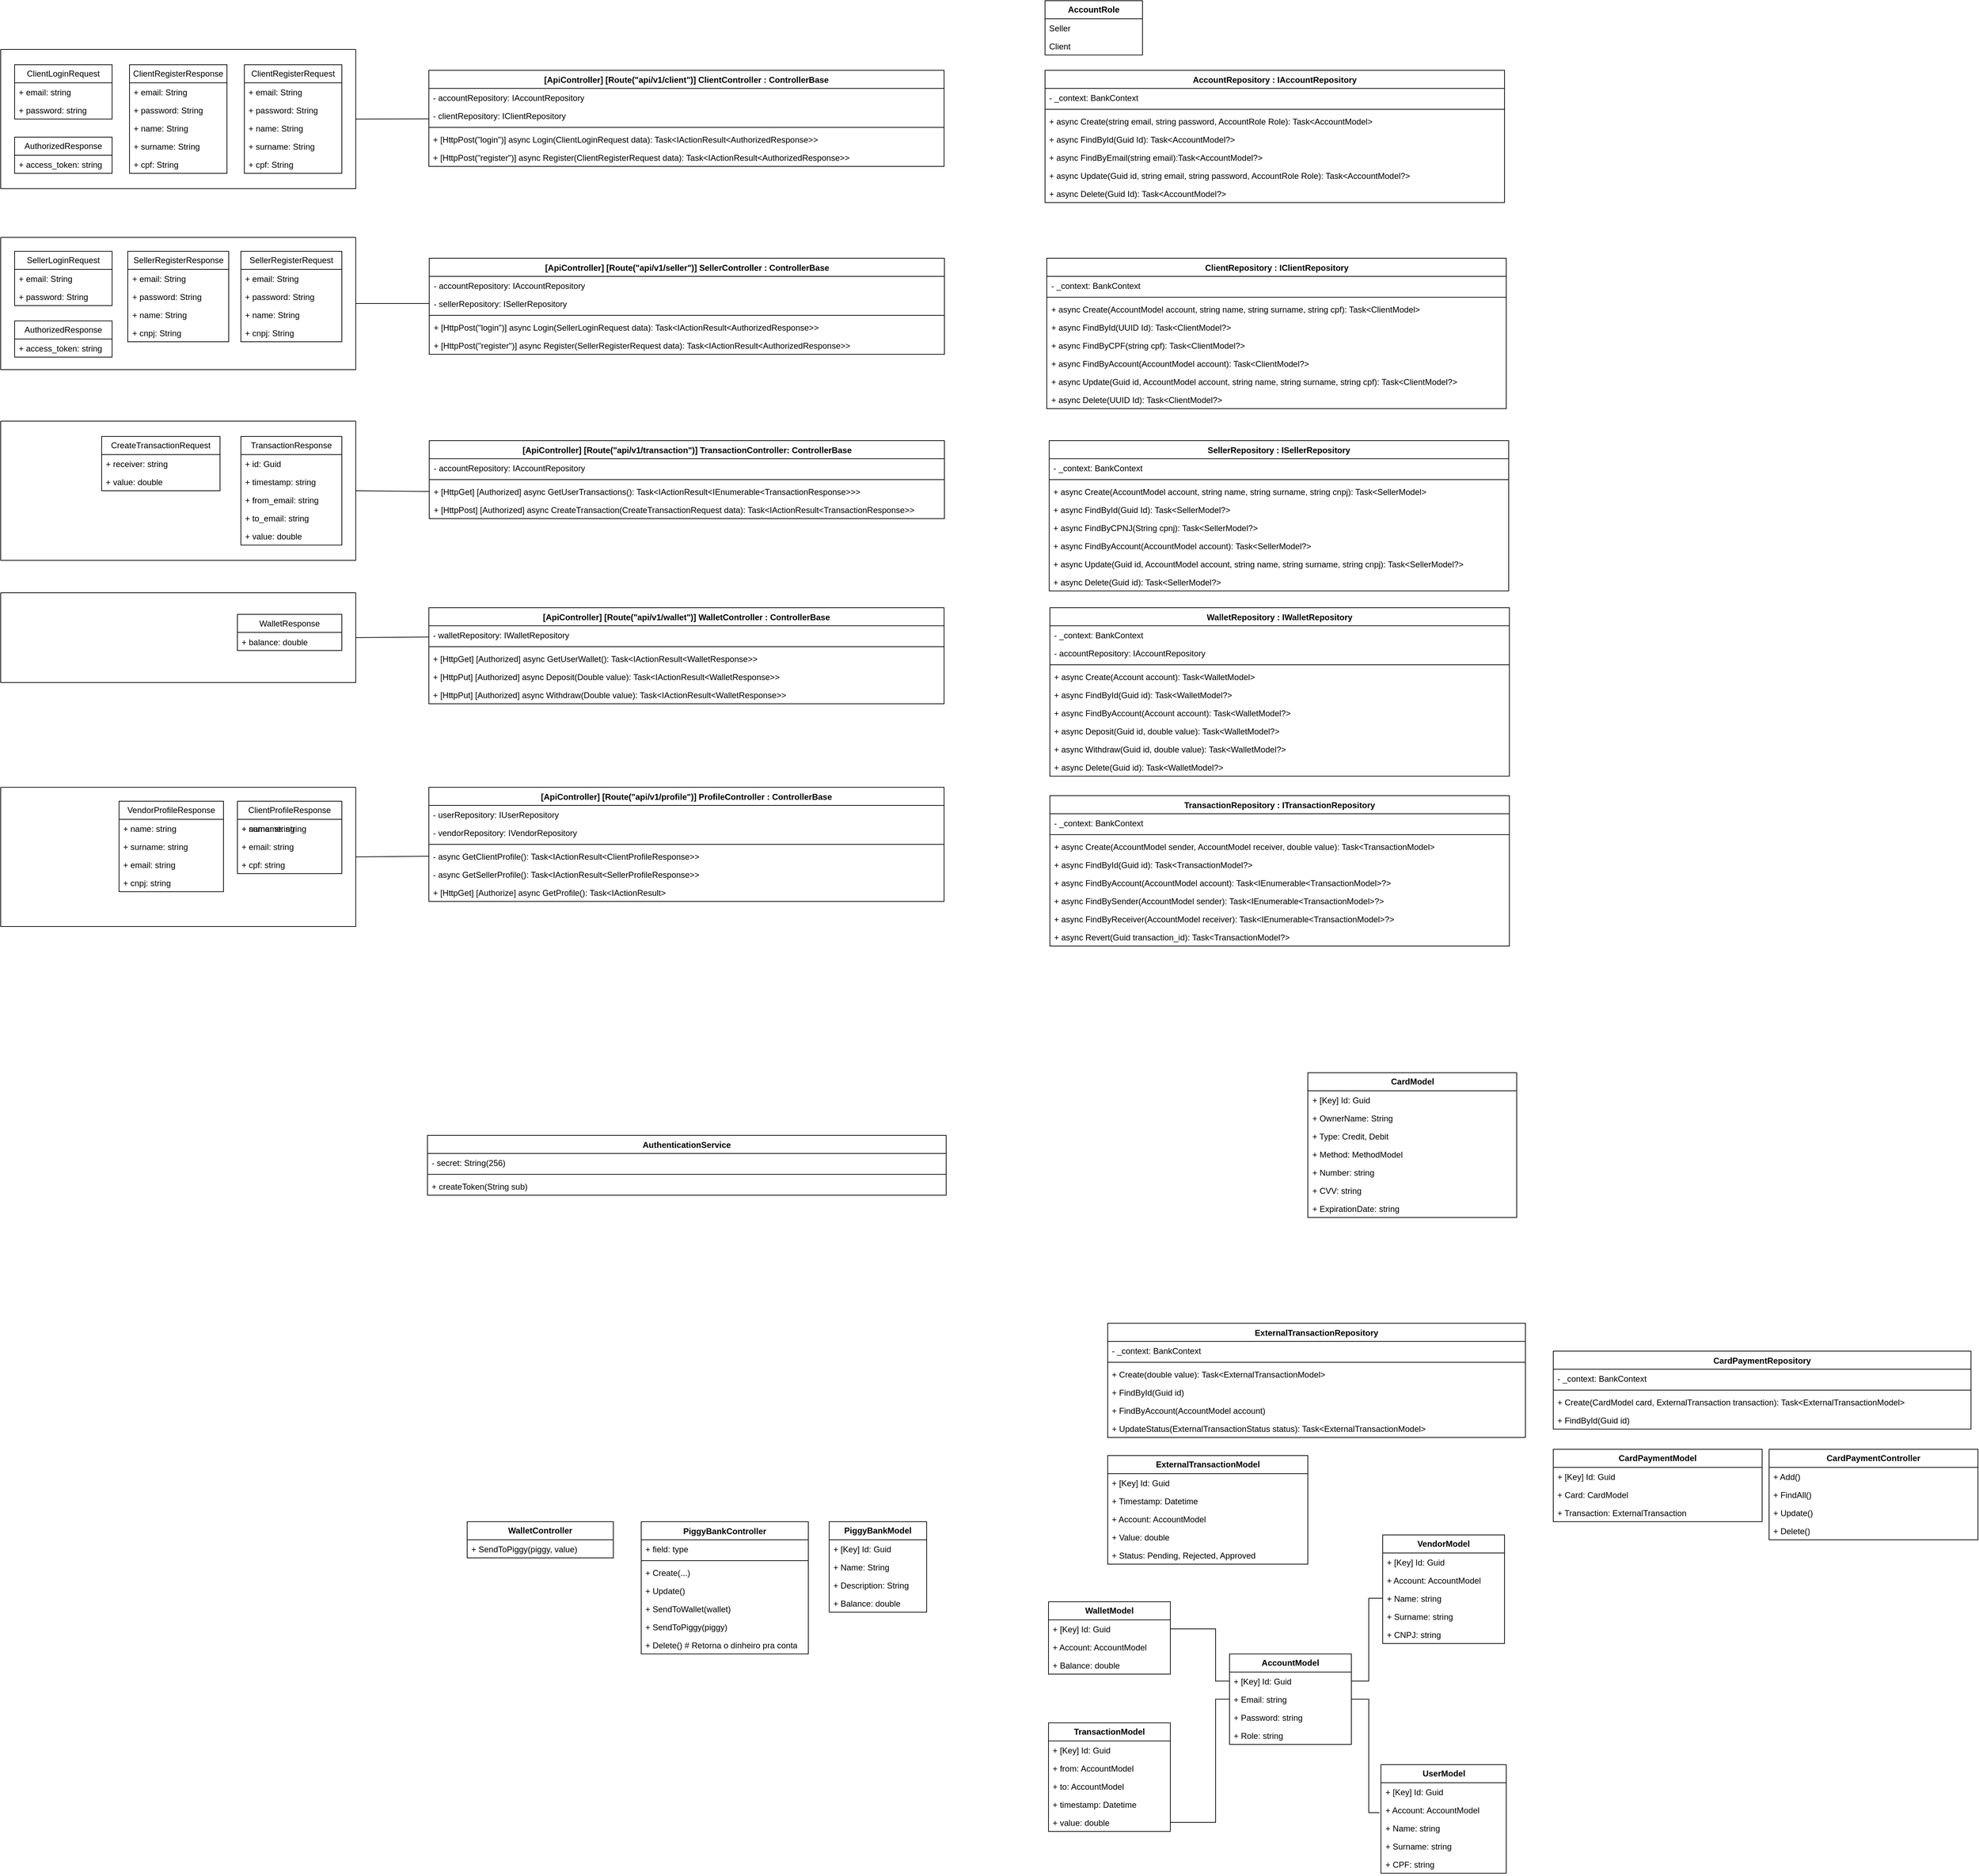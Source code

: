 <mxfile pages="2">
    <diagram name="Diagrama de Classes" id="ngl0gjMuGfaUU38CFePH">
        <mxGraphModel dx="1527" dy="3263" grid="1" gridSize="10" guides="1" tooltips="1" connect="1" arrows="1" fold="1" page="1" pageScale="1" pageWidth="850" pageHeight="1100" math="0" shadow="0">
            <root>
                <mxCell id="0"/>
                <mxCell id="1" parent="0"/>
                <mxCell id="A7tGTZ2SooI6pzXpOJpw-47" value="[ApiController] [Route(&quot;api/v1/seller&quot;)] SellerController : ControllerBase" style="swimlane;fontStyle=1;align=center;verticalAlign=top;childLayout=stackLayout;horizontal=1;startSize=26;horizontalStack=0;resizeParent=1;resizeParentMax=0;resizeLast=0;collapsible=1;marginBottom=0;whiteSpace=wrap;html=1;" parent="1" vertex="1">
                    <mxGeometry x="1755.5" y="-670" width="740" height="138" as="geometry"/>
                </mxCell>
                <mxCell id="A7tGTZ2SooI6pzXpOJpw-79" value="- accountRepository: IAccountRepository&amp;nbsp;" style="text;strokeColor=none;fillColor=none;align=left;verticalAlign=top;spacingLeft=4;spacingRight=4;overflow=hidden;rotatable=0;points=[[0,0.5],[1,0.5]];portConstraint=eastwest;whiteSpace=wrap;html=1;" parent="A7tGTZ2SooI6pzXpOJpw-47" vertex="1">
                    <mxGeometry y="26" width="740" height="26" as="geometry"/>
                </mxCell>
                <mxCell id="A7tGTZ2SooI6pzXpOJpw-48" value="- sellerRepository: ISellerRepository" style="text;strokeColor=none;fillColor=none;align=left;verticalAlign=top;spacingLeft=4;spacingRight=4;overflow=hidden;rotatable=0;points=[[0,0.5],[1,0.5]];portConstraint=eastwest;whiteSpace=wrap;html=1;" parent="A7tGTZ2SooI6pzXpOJpw-47" vertex="1">
                    <mxGeometry y="52" width="740" height="26" as="geometry"/>
                </mxCell>
                <mxCell id="A7tGTZ2SooI6pzXpOJpw-49" value="" style="line;strokeWidth=1;fillColor=none;align=left;verticalAlign=middle;spacingTop=-1;spacingLeft=3;spacingRight=3;rotatable=0;labelPosition=right;points=[];portConstraint=eastwest;strokeColor=inherit;" parent="A7tGTZ2SooI6pzXpOJpw-47" vertex="1">
                    <mxGeometry y="78" width="740" height="8" as="geometry"/>
                </mxCell>
                <mxCell id="A7tGTZ2SooI6pzXpOJpw-51" value="+&amp;nbsp;[HttpPost(&quot;login&quot;)]&amp;nbsp;async Login(SellerLoginRequest data): Task&amp;lt;IActionResult&amp;lt;AuthorizedResponse&amp;gt;&amp;gt;" style="text;strokeColor=none;fillColor=none;align=left;verticalAlign=top;spacingLeft=4;spacingRight=4;overflow=hidden;rotatable=0;points=[[0,0.5],[1,0.5]];portConstraint=eastwest;whiteSpace=wrap;html=1;" parent="A7tGTZ2SooI6pzXpOJpw-47" vertex="1">
                    <mxGeometry y="86" width="740" height="26" as="geometry"/>
                </mxCell>
                <mxCell id="A7tGTZ2SooI6pzXpOJpw-50" value="+ [HttpPost(&quot;register&quot;)] async Register(SellerRegisterRequest data): Task&amp;lt;IActionResult&amp;lt;AuthorizedResponse&amp;gt;&amp;gt;&amp;nbsp;" style="text;strokeColor=none;fillColor=none;align=left;verticalAlign=top;spacingLeft=4;spacingRight=4;overflow=hidden;rotatable=0;points=[[0,0.5],[1,0.5]];portConstraint=eastwest;whiteSpace=wrap;html=1;" parent="A7tGTZ2SooI6pzXpOJpw-47" vertex="1">
                    <mxGeometry y="112" width="740" height="26" as="geometry"/>
                </mxCell>
                <mxCell id="A7tGTZ2SooI6pzXpOJpw-68" value="ClientRepository : IClientRepository" style="swimlane;fontStyle=1;align=center;verticalAlign=top;childLayout=stackLayout;horizontal=1;startSize=26;horizontalStack=0;resizeParent=1;resizeParentMax=0;resizeLast=0;collapsible=1;marginBottom=0;whiteSpace=wrap;html=1;" parent="1" vertex="1">
                    <mxGeometry x="2642.5" y="-670" width="660" height="216" as="geometry"/>
                </mxCell>
                <mxCell id="A7tGTZ2SooI6pzXpOJpw-69" value="- _context: BankContext" style="text;strokeColor=none;fillColor=none;align=left;verticalAlign=top;spacingLeft=4;spacingRight=4;overflow=hidden;rotatable=0;points=[[0,0.5],[1,0.5]];portConstraint=eastwest;whiteSpace=wrap;html=1;" parent="A7tGTZ2SooI6pzXpOJpw-68" vertex="1">
                    <mxGeometry y="26" width="660" height="26" as="geometry"/>
                </mxCell>
                <mxCell id="A7tGTZ2SooI6pzXpOJpw-70" value="" style="line;strokeWidth=1;fillColor=none;align=left;verticalAlign=middle;spacingTop=-1;spacingLeft=3;spacingRight=3;rotatable=0;labelPosition=right;points=[];portConstraint=eastwest;strokeColor=inherit;" parent="A7tGTZ2SooI6pzXpOJpw-68" vertex="1">
                    <mxGeometry y="52" width="660" height="8" as="geometry"/>
                </mxCell>
                <mxCell id="XI_82im416aHBQOpDPMO-39" value="+ async Create(AccountModel account, string name, string surname, string cpf): Task&amp;lt;ClientModel&amp;gt;" style="text;strokeColor=none;fillColor=none;align=left;verticalAlign=top;spacingLeft=4;spacingRight=4;overflow=hidden;rotatable=0;points=[[0,0.5],[1,0.5]];portConstraint=eastwest;whiteSpace=wrap;html=1;" parent="A7tGTZ2SooI6pzXpOJpw-68" vertex="1">
                    <mxGeometry y="60" width="660" height="26" as="geometry"/>
                </mxCell>
                <mxCell id="3" value="+ async FindById(UUID Id): Task&amp;lt;ClientModel?&amp;gt;" style="text;strokeColor=none;fillColor=none;align=left;verticalAlign=top;spacingLeft=4;spacingRight=4;overflow=hidden;rotatable=0;points=[[0,0.5],[1,0.5]];portConstraint=eastwest;whiteSpace=wrap;html=1;" parent="A7tGTZ2SooI6pzXpOJpw-68" vertex="1">
                    <mxGeometry y="86" width="660" height="26" as="geometry"/>
                </mxCell>
                <mxCell id="5" value="+ async FindByCPF(string cpf): Task&amp;lt;ClientModel?&amp;gt;" style="text;strokeColor=none;fillColor=none;align=left;verticalAlign=top;spacingLeft=4;spacingRight=4;overflow=hidden;rotatable=0;points=[[0,0.5],[1,0.5]];portConstraint=eastwest;whiteSpace=wrap;html=1;" parent="A7tGTZ2SooI6pzXpOJpw-68" vertex="1">
                    <mxGeometry y="112" width="660" height="26" as="geometry"/>
                </mxCell>
                <mxCell id="CVuHfCEsDqxi0bAEitug-67" value="+ async FindByAccount(AccountModel account): Task&amp;lt;ClientModel?&amp;gt;" style="text;strokeColor=none;fillColor=none;align=left;verticalAlign=top;spacingLeft=4;spacingRight=4;overflow=hidden;rotatable=0;points=[[0,0.5],[1,0.5]];portConstraint=eastwest;whiteSpace=wrap;html=1;" parent="A7tGTZ2SooI6pzXpOJpw-68" vertex="1">
                    <mxGeometry y="138" width="660" height="26" as="geometry"/>
                </mxCell>
                <mxCell id="2" value="+ async Update(Guid id, AccountModel account, string name, string surname, string cpf): Task&amp;lt;ClientModel?&amp;gt;" style="text;strokeColor=none;fillColor=none;align=left;verticalAlign=top;spacingLeft=4;spacingRight=4;overflow=hidden;rotatable=0;points=[[0,0.5],[1,0.5]];portConstraint=eastwest;whiteSpace=wrap;html=1;" parent="A7tGTZ2SooI6pzXpOJpw-68" vertex="1">
                    <mxGeometry y="164" width="660" height="26" as="geometry"/>
                </mxCell>
                <mxCell id="XI_82im416aHBQOpDPMO-40" value="+ async Delete(UUID Id): Task&amp;lt;ClientModel?&amp;gt;" style="text;strokeColor=none;fillColor=none;align=left;verticalAlign=top;spacingLeft=4;spacingRight=4;overflow=hidden;rotatable=0;points=[[0,0.5],[1,0.5]];portConstraint=eastwest;whiteSpace=wrap;html=1;" parent="A7tGTZ2SooI6pzXpOJpw-68" vertex="1">
                    <mxGeometry y="190" width="660" height="26" as="geometry"/>
                </mxCell>
                <mxCell id="A7tGTZ2SooI6pzXpOJpw-5" value="[ApiController] [Route(&quot;api/v1/client&quot;)] ClientController : ControllerBase" style="swimlane;fontStyle=1;align=center;verticalAlign=top;childLayout=stackLayout;horizontal=1;startSize=26;horizontalStack=0;resizeParent=1;resizeParentMax=0;resizeLast=0;collapsible=1;marginBottom=0;whiteSpace=wrap;html=1;" parent="1" vertex="1">
                    <mxGeometry x="1755" y="-940" width="740" height="138" as="geometry">
                        <mxRectangle x="890" y="290" width="120" height="30" as="alternateBounds"/>
                    </mxGeometry>
                </mxCell>
                <mxCell id="A7tGTZ2SooI6pzXpOJpw-78" value="- accountRepository: IAccountRepository" style="text;strokeColor=none;fillColor=none;align=left;verticalAlign=top;spacingLeft=4;spacingRight=4;overflow=hidden;rotatable=0;points=[[0,0.5],[1,0.5]];portConstraint=eastwest;whiteSpace=wrap;html=1;" parent="A7tGTZ2SooI6pzXpOJpw-5" vertex="1">
                    <mxGeometry y="26" width="740" height="26" as="geometry"/>
                </mxCell>
                <mxCell id="A7tGTZ2SooI6pzXpOJpw-6" value="- clientRepository: IClientRepository" style="text;strokeColor=none;fillColor=none;align=left;verticalAlign=top;spacingLeft=4;spacingRight=4;overflow=hidden;rotatable=0;points=[[0,0.5],[1,0.5]];portConstraint=eastwest;whiteSpace=wrap;html=1;" parent="A7tGTZ2SooI6pzXpOJpw-5" vertex="1">
                    <mxGeometry y="52" width="740" height="26" as="geometry"/>
                </mxCell>
                <mxCell id="A7tGTZ2SooI6pzXpOJpw-7" value="" style="line;strokeWidth=1;fillColor=none;align=left;verticalAlign=middle;spacingTop=-1;spacingLeft=3;spacingRight=3;rotatable=0;labelPosition=right;points=[];portConstraint=eastwest;strokeColor=inherit;" parent="A7tGTZ2SooI6pzXpOJpw-5" vertex="1">
                    <mxGeometry y="78" width="740" height="8" as="geometry"/>
                </mxCell>
                <mxCell id="A7tGTZ2SooI6pzXpOJpw-27" value="+ [HttpPost(&quot;login&quot;)]&amp;nbsp;async Login(ClientLoginRequest data): Task&amp;lt;IActionResult&amp;lt;AuthorizedResponse&amp;gt;&amp;gt;&amp;nbsp;" style="text;strokeColor=none;fillColor=none;align=left;verticalAlign=top;spacingLeft=4;spacingRight=4;overflow=hidden;rotatable=0;points=[[0,0.5],[1,0.5]];portConstraint=eastwest;whiteSpace=wrap;html=1;" parent="A7tGTZ2SooI6pzXpOJpw-5" vertex="1">
                    <mxGeometry y="86" width="740" height="26" as="geometry"/>
                </mxCell>
                <mxCell id="A7tGTZ2SooI6pzXpOJpw-93" value="+ [HttpPost(&quot;register&quot;)] async Register(ClientRegisterRequest data): Task&amp;lt;IActionResult&amp;lt;AuthorizedResponse&amp;gt;&amp;gt;" style="text;strokeColor=none;fillColor=none;align=left;verticalAlign=top;spacingLeft=4;spacingRight=4;overflow=hidden;rotatable=0;points=[[0,0.5],[1,0.5]];portConstraint=eastwest;whiteSpace=wrap;html=1;" parent="A7tGTZ2SooI6pzXpOJpw-5" vertex="1">
                    <mxGeometry y="112" width="740" height="26" as="geometry"/>
                </mxCell>
                <mxCell id="XI_82im416aHBQOpDPMO-27" value="TransactionRepository : ITransactionRepository" style="swimlane;fontStyle=1;align=center;verticalAlign=top;childLayout=stackLayout;horizontal=1;startSize=26;horizontalStack=0;resizeParent=1;resizeParentMax=0;resizeLast=0;collapsible=1;marginBottom=0;whiteSpace=wrap;html=1;" parent="1" vertex="1">
                    <mxGeometry x="2647" y="102" width="660" height="216" as="geometry"/>
                </mxCell>
                <mxCell id="XI_82im416aHBQOpDPMO-28" value="- _context: BankContext" style="text;strokeColor=none;fillColor=none;align=left;verticalAlign=top;spacingLeft=4;spacingRight=4;overflow=hidden;rotatable=0;points=[[0,0.5],[1,0.5]];portConstraint=eastwest;whiteSpace=wrap;html=1;" parent="XI_82im416aHBQOpDPMO-27" vertex="1">
                    <mxGeometry y="26" width="660" height="26" as="geometry"/>
                </mxCell>
                <mxCell id="XI_82im416aHBQOpDPMO-30" value="" style="line;strokeWidth=1;fillColor=none;align=left;verticalAlign=middle;spacingTop=-1;spacingLeft=3;spacingRight=3;rotatable=0;labelPosition=right;points=[];portConstraint=eastwest;strokeColor=inherit;" parent="XI_82im416aHBQOpDPMO-27" vertex="1">
                    <mxGeometry y="52" width="660" height="8" as="geometry"/>
                </mxCell>
                <mxCell id="47" value="+ async Create(AccountModel sender, AccountModel receiver, double value): Task&amp;lt;TransactionModel&amp;gt;" style="text;strokeColor=none;fillColor=none;align=left;verticalAlign=top;spacingLeft=4;spacingRight=4;overflow=hidden;rotatable=0;points=[[0,0.5],[1,0.5]];portConstraint=eastwest;whiteSpace=wrap;html=1;" parent="XI_82im416aHBQOpDPMO-27" vertex="1">
                    <mxGeometry y="60" width="660" height="26" as="geometry"/>
                </mxCell>
                <mxCell id="CVuHfCEsDqxi0bAEitug-116" value="+ async FindById(Guid id): Task&amp;lt;TransactionModel?&amp;gt;" style="text;strokeColor=none;fillColor=none;align=left;verticalAlign=top;spacingLeft=4;spacingRight=4;overflow=hidden;rotatable=0;points=[[0,0.5],[1,0.5]];portConstraint=eastwest;whiteSpace=wrap;html=1;" parent="XI_82im416aHBQOpDPMO-27" vertex="1">
                    <mxGeometry y="86" width="660" height="26" as="geometry"/>
                </mxCell>
                <mxCell id="55" value="+ async FindByAccount(AccountModel account): Task&amp;lt;IEnumerable&amp;lt;TransactionModel&amp;gt;?&amp;gt;" style="text;strokeColor=none;fillColor=none;align=left;verticalAlign=top;spacingLeft=4;spacingRight=4;overflow=hidden;rotatable=0;points=[[0,0.5],[1,0.5]];portConstraint=eastwest;whiteSpace=wrap;html=1;" parent="XI_82im416aHBQOpDPMO-27" vertex="1">
                    <mxGeometry y="112" width="660" height="26" as="geometry"/>
                </mxCell>
                <mxCell id="XI_82im416aHBQOpDPMO-32" value="+ async FindBySender(AccountModel sender): Task&amp;lt;IEnumerable&amp;lt;TransactionModel&amp;gt;?&amp;gt;" style="text;strokeColor=none;fillColor=none;align=left;verticalAlign=top;spacingLeft=4;spacingRight=4;overflow=hidden;rotatable=0;points=[[0,0.5],[1,0.5]];portConstraint=eastwest;whiteSpace=wrap;html=1;" parent="XI_82im416aHBQOpDPMO-27" vertex="1">
                    <mxGeometry y="138" width="660" height="26" as="geometry"/>
                </mxCell>
                <mxCell id="65" value="+ async FindByReceiver(AccountModel receiver): Task&amp;lt;IEnumerable&amp;lt;TransactionModel&amp;gt;?&amp;gt;" style="text;strokeColor=none;fillColor=none;align=left;verticalAlign=top;spacingLeft=4;spacingRight=4;overflow=hidden;rotatable=0;points=[[0,0.5],[1,0.5]];portConstraint=eastwest;whiteSpace=wrap;html=1;" parent="XI_82im416aHBQOpDPMO-27" vertex="1">
                    <mxGeometry y="164" width="660" height="26" as="geometry"/>
                </mxCell>
                <mxCell id="iB5u08_Evj0VFYjcdL2C-75" value="+ async Revert(Guid transaction_id): Task&amp;lt;TransactionModel?&amp;gt;" style="text;strokeColor=none;fillColor=none;align=left;verticalAlign=top;spacingLeft=4;spacingRight=4;overflow=hidden;rotatable=0;points=[[0,0.5],[1,0.5]];portConstraint=eastwest;whiteSpace=wrap;html=1;" parent="XI_82im416aHBQOpDPMO-27" vertex="1">
                    <mxGeometry y="190" width="660" height="26" as="geometry"/>
                </mxCell>
                <mxCell id="48" value="[ApiController] [Route(&quot;api/v1/profile&quot;)] ProfileController : ControllerBase" style="swimlane;fontStyle=1;align=center;verticalAlign=top;childLayout=stackLayout;horizontal=1;startSize=26;horizontalStack=0;resizeParent=1;resizeParentMax=0;resizeLast=0;collapsible=1;marginBottom=0;whiteSpace=wrap;html=1;" parent="1" vertex="1">
                    <mxGeometry x="1755" y="90" width="740" height="164" as="geometry">
                        <mxRectangle x="890" y="290" width="120" height="30" as="alternateBounds"/>
                    </mxGeometry>
                </mxCell>
                <mxCell id="50" value="- userRepository: IUserRepository" style="text;strokeColor=none;fillColor=none;align=left;verticalAlign=top;spacingLeft=4;spacingRight=4;overflow=hidden;rotatable=0;points=[[0,0.5],[1,0.5]];portConstraint=eastwest;whiteSpace=wrap;html=1;" parent="48" vertex="1">
                    <mxGeometry y="26" width="740" height="26" as="geometry"/>
                </mxCell>
                <mxCell id="54" value="- vendorRepository: IVendorRepository" style="text;strokeColor=none;fillColor=none;align=left;verticalAlign=top;spacingLeft=4;spacingRight=4;overflow=hidden;rotatable=0;points=[[0,0.5],[1,0.5]];portConstraint=eastwest;whiteSpace=wrap;html=1;" parent="48" vertex="1">
                    <mxGeometry y="52" width="740" height="26" as="geometry"/>
                </mxCell>
                <mxCell id="51" value="" style="line;strokeWidth=1;fillColor=none;align=left;verticalAlign=middle;spacingTop=-1;spacingLeft=3;spacingRight=3;rotatable=0;labelPosition=right;points=[];portConstraint=eastwest;strokeColor=inherit;" parent="48" vertex="1">
                    <mxGeometry y="78" width="740" height="8" as="geometry"/>
                </mxCell>
                <mxCell id="52" value="- async GetClientProfile(): Task&amp;lt;IActionResult&amp;lt;ClientProfileResponse&amp;gt;&amp;gt;&amp;nbsp;" style="text;strokeColor=none;fillColor=none;align=left;verticalAlign=top;spacingLeft=4;spacingRight=4;overflow=hidden;rotatable=0;points=[[0,0.5],[1,0.5]];portConstraint=eastwest;whiteSpace=wrap;html=1;" parent="48" vertex="1">
                    <mxGeometry y="86" width="740" height="26" as="geometry"/>
                </mxCell>
                <mxCell id="iB5u08_Evj0VFYjcdL2C-92" value="- async GetSellerProfile(): Task&amp;lt;IActionResult&amp;lt;SellerProfileResponse&amp;gt;&amp;gt;&amp;nbsp;" style="text;strokeColor=none;fillColor=none;align=left;verticalAlign=top;spacingLeft=4;spacingRight=4;overflow=hidden;rotatable=0;points=[[0,0.5],[1,0.5]];portConstraint=eastwest;whiteSpace=wrap;html=1;" parent="48" vertex="1">
                    <mxGeometry y="112" width="740" height="26" as="geometry"/>
                </mxCell>
                <mxCell id="iB5u08_Evj0VFYjcdL2C-93" value="+ [HttpGet] [Authorize] async GetProfile(): Task&amp;lt;IActionResult&amp;gt;&amp;nbsp;" style="text;strokeColor=none;fillColor=none;align=left;verticalAlign=top;spacingLeft=4;spacingRight=4;overflow=hidden;rotatable=0;points=[[0,0.5],[1,0.5]];portConstraint=eastwest;whiteSpace=wrap;html=1;" parent="48" vertex="1">
                    <mxGeometry y="138" width="740" height="26" as="geometry"/>
                </mxCell>
                <mxCell id="iB5u08_Evj0VFYjcdL2C-65" value="SellerRepository : ISellerRepository" style="swimlane;fontStyle=1;align=center;verticalAlign=top;childLayout=stackLayout;horizontal=1;startSize=26;horizontalStack=0;resizeParent=1;resizeParentMax=0;resizeLast=0;collapsible=1;marginBottom=0;whiteSpace=wrap;html=1;" parent="1" vertex="1">
                    <mxGeometry x="2646" y="-408" width="660" height="216" as="geometry"/>
                </mxCell>
                <mxCell id="iB5u08_Evj0VFYjcdL2C-66" value="- _context: BankContext" style="text;strokeColor=none;fillColor=none;align=left;verticalAlign=top;spacingLeft=4;spacingRight=4;overflow=hidden;rotatable=0;points=[[0,0.5],[1,0.5]];portConstraint=eastwest;whiteSpace=wrap;html=1;" parent="iB5u08_Evj0VFYjcdL2C-65" vertex="1">
                    <mxGeometry y="26" width="660" height="26" as="geometry"/>
                </mxCell>
                <mxCell id="iB5u08_Evj0VFYjcdL2C-67" value="" style="line;strokeWidth=1;fillColor=none;align=left;verticalAlign=middle;spacingTop=-1;spacingLeft=3;spacingRight=3;rotatable=0;labelPosition=right;points=[];portConstraint=eastwest;strokeColor=inherit;" parent="iB5u08_Evj0VFYjcdL2C-65" vertex="1">
                    <mxGeometry y="52" width="660" height="8" as="geometry"/>
                </mxCell>
                <mxCell id="iB5u08_Evj0VFYjcdL2C-68" value="+ async Create(AccountModel account, string name, string surname, string cnpj): Task&amp;lt;SellerModel&amp;gt;" style="text;strokeColor=none;fillColor=none;align=left;verticalAlign=top;spacingLeft=4;spacingRight=4;overflow=hidden;rotatable=0;points=[[0,0.5],[1,0.5]];portConstraint=eastwest;whiteSpace=wrap;html=1;" parent="iB5u08_Evj0VFYjcdL2C-65" vertex="1">
                    <mxGeometry y="60" width="660" height="26" as="geometry"/>
                </mxCell>
                <mxCell id="iB5u08_Evj0VFYjcdL2C-69" value="+ async FindById(Guid Id): Task&amp;lt;SellerModel?&amp;gt;" style="text;strokeColor=none;fillColor=none;align=left;verticalAlign=top;spacingLeft=4;spacingRight=4;overflow=hidden;rotatable=0;points=[[0,0.5],[1,0.5]];portConstraint=eastwest;whiteSpace=wrap;html=1;" parent="iB5u08_Evj0VFYjcdL2C-65" vertex="1">
                    <mxGeometry y="86" width="660" height="26" as="geometry"/>
                </mxCell>
                <mxCell id="CVuHfCEsDqxi0bAEitug-68" value="+ async FindByCPNJ(String cpnj): Task&amp;lt;SellerModel?&amp;gt;" style="text;strokeColor=none;fillColor=none;align=left;verticalAlign=top;spacingLeft=4;spacingRight=4;overflow=hidden;rotatable=0;points=[[0,0.5],[1,0.5]];portConstraint=eastwest;whiteSpace=wrap;html=1;" parent="iB5u08_Evj0VFYjcdL2C-65" vertex="1">
                    <mxGeometry y="112" width="660" height="26" as="geometry"/>
                </mxCell>
                <mxCell id="CVuHfCEsDqxi0bAEitug-66" value="+ async FindByAccount(AccountModel account): Task&amp;lt;SellerModel?&amp;gt;" style="text;strokeColor=none;fillColor=none;align=left;verticalAlign=top;spacingLeft=4;spacingRight=4;overflow=hidden;rotatable=0;points=[[0,0.5],[1,0.5]];portConstraint=eastwest;whiteSpace=wrap;html=1;" parent="iB5u08_Evj0VFYjcdL2C-65" vertex="1">
                    <mxGeometry y="138" width="660" height="26" as="geometry"/>
                </mxCell>
                <mxCell id="iB5u08_Evj0VFYjcdL2C-72" value="+ async Update(Guid id, AccountModel account, string name, string surname, string cnpj): Task&amp;lt;SellerModel?&amp;gt;" style="text;strokeColor=none;fillColor=none;align=left;verticalAlign=top;spacingLeft=4;spacingRight=4;overflow=hidden;rotatable=0;points=[[0,0.5],[1,0.5]];portConstraint=eastwest;whiteSpace=wrap;html=1;" parent="iB5u08_Evj0VFYjcdL2C-65" vertex="1">
                    <mxGeometry y="164" width="660" height="26" as="geometry"/>
                </mxCell>
                <mxCell id="iB5u08_Evj0VFYjcdL2C-74" value="+ async Delete(Guid id): Task&amp;lt;SellerModel?&amp;gt;" style="text;strokeColor=none;fillColor=none;align=left;verticalAlign=top;spacingLeft=4;spacingRight=4;overflow=hidden;rotatable=0;points=[[0,0.5],[1,0.5]];portConstraint=eastwest;whiteSpace=wrap;html=1;" parent="iB5u08_Evj0VFYjcdL2C-65" vertex="1">
                    <mxGeometry y="190" width="660" height="26" as="geometry"/>
                </mxCell>
                <mxCell id="iB5u08_Evj0VFYjcdL2C-76" value="WalletRepository : IWalletRepository" style="swimlane;fontStyle=1;align=center;verticalAlign=top;childLayout=stackLayout;horizontal=1;startSize=26;horizontalStack=0;resizeParent=1;resizeParentMax=0;resizeLast=0;collapsible=1;marginBottom=0;whiteSpace=wrap;html=1;" parent="1" vertex="1">
                    <mxGeometry x="2647" y="-168" width="660" height="242" as="geometry"/>
                </mxCell>
                <mxCell id="iB5u08_Evj0VFYjcdL2C-77" value="- _context: BankContext" style="text;strokeColor=none;fillColor=none;align=left;verticalAlign=top;spacingLeft=4;spacingRight=4;overflow=hidden;rotatable=0;points=[[0,0.5],[1,0.5]];portConstraint=eastwest;whiteSpace=wrap;html=1;" parent="iB5u08_Evj0VFYjcdL2C-76" vertex="1">
                    <mxGeometry y="26" width="660" height="26" as="geometry"/>
                </mxCell>
                <mxCell id="iB5u08_Evj0VFYjcdL2C-94" value="- accountRepository: IAccountRepository" style="text;strokeColor=none;fillColor=none;align=left;verticalAlign=top;spacingLeft=4;spacingRight=4;overflow=hidden;rotatable=0;points=[[0,0.5],[1,0.5]];portConstraint=eastwest;whiteSpace=wrap;html=1;" parent="iB5u08_Evj0VFYjcdL2C-76" vertex="1">
                    <mxGeometry y="52" width="660" height="26" as="geometry"/>
                </mxCell>
                <mxCell id="iB5u08_Evj0VFYjcdL2C-78" value="" style="line;strokeWidth=1;fillColor=none;align=left;verticalAlign=middle;spacingTop=-1;spacingLeft=3;spacingRight=3;rotatable=0;labelPosition=right;points=[];portConstraint=eastwest;strokeColor=inherit;" parent="iB5u08_Evj0VFYjcdL2C-76" vertex="1">
                    <mxGeometry y="78" width="660" height="8" as="geometry"/>
                </mxCell>
                <mxCell id="iB5u08_Evj0VFYjcdL2C-79" value="+ async Create(Account account): Task&amp;lt;WalletModel&amp;gt;" style="text;strokeColor=none;fillColor=none;align=left;verticalAlign=top;spacingLeft=4;spacingRight=4;overflow=hidden;rotatable=0;points=[[0,0.5],[1,0.5]];portConstraint=eastwest;whiteSpace=wrap;html=1;" parent="iB5u08_Evj0VFYjcdL2C-76" vertex="1">
                    <mxGeometry y="86" width="660" height="26" as="geometry"/>
                </mxCell>
                <mxCell id="CVuHfCEsDqxi0bAEitug-65" value="+ async FindById(Guid id): Task&amp;lt;WalletModel?&amp;gt;" style="text;strokeColor=none;fillColor=none;align=left;verticalAlign=top;spacingLeft=4;spacingRight=4;overflow=hidden;rotatable=0;points=[[0,0.5],[1,0.5]];portConstraint=eastwest;whiteSpace=wrap;html=1;" parent="iB5u08_Evj0VFYjcdL2C-76" vertex="1">
                    <mxGeometry y="112" width="660" height="26" as="geometry"/>
                </mxCell>
                <mxCell id="iB5u08_Evj0VFYjcdL2C-80" value="+ async FindByAccount(Account account): Task&amp;lt;WalletModel?&amp;gt;" style="text;strokeColor=none;fillColor=none;align=left;verticalAlign=top;spacingLeft=4;spacingRight=4;overflow=hidden;rotatable=0;points=[[0,0.5],[1,0.5]];portConstraint=eastwest;whiteSpace=wrap;html=1;" parent="iB5u08_Evj0VFYjcdL2C-76" vertex="1">
                    <mxGeometry y="138" width="660" height="26" as="geometry"/>
                </mxCell>
                <mxCell id="iB5u08_Evj0VFYjcdL2C-81" value="+ async Deposit(Guid id, double value): Task&amp;lt;WalletModel?&amp;gt;" style="text;strokeColor=none;fillColor=none;align=left;verticalAlign=top;spacingLeft=4;spacingRight=4;overflow=hidden;rotatable=0;points=[[0,0.5],[1,0.5]];portConstraint=eastwest;whiteSpace=wrap;html=1;" parent="iB5u08_Evj0VFYjcdL2C-76" vertex="1">
                    <mxGeometry y="164" width="660" height="26" as="geometry"/>
                </mxCell>
                <mxCell id="iB5u08_Evj0VFYjcdL2C-82" value="+ async Withdraw(Guid id, double value): Task&amp;lt;WalletModel?&amp;gt;" style="text;strokeColor=none;fillColor=none;align=left;verticalAlign=top;spacingLeft=4;spacingRight=4;overflow=hidden;rotatable=0;points=[[0,0.5],[1,0.5]];portConstraint=eastwest;whiteSpace=wrap;html=1;" parent="iB5u08_Evj0VFYjcdL2C-76" vertex="1">
                    <mxGeometry y="190" width="660" height="26" as="geometry"/>
                </mxCell>
                <mxCell id="iB5u08_Evj0VFYjcdL2C-83" value="+ async Delete(Guid id): Task&amp;lt;WalletModel?&amp;gt;" style="text;strokeColor=none;fillColor=none;align=left;verticalAlign=top;spacingLeft=4;spacingRight=4;overflow=hidden;rotatable=0;points=[[0,0.5],[1,0.5]];portConstraint=eastwest;whiteSpace=wrap;html=1;" parent="iB5u08_Evj0VFYjcdL2C-76" vertex="1">
                    <mxGeometry y="216" width="660" height="26" as="geometry"/>
                </mxCell>
                <mxCell id="iB5u08_Evj0VFYjcdL2C-84" value="AccountRepository : IAccountRepository" style="swimlane;fontStyle=1;align=center;verticalAlign=top;childLayout=stackLayout;horizontal=1;startSize=26;horizontalStack=0;resizeParent=1;resizeParentMax=0;resizeLast=0;collapsible=1;marginBottom=0;whiteSpace=wrap;html=1;" parent="1" vertex="1">
                    <mxGeometry x="2640" y="-940" width="660" height="190" as="geometry"/>
                </mxCell>
                <mxCell id="iB5u08_Evj0VFYjcdL2C-85" value="- _context: BankContext" style="text;strokeColor=none;fillColor=none;align=left;verticalAlign=top;spacingLeft=4;spacingRight=4;overflow=hidden;rotatable=0;points=[[0,0.5],[1,0.5]];portConstraint=eastwest;whiteSpace=wrap;html=1;" parent="iB5u08_Evj0VFYjcdL2C-84" vertex="1">
                    <mxGeometry y="26" width="660" height="26" as="geometry"/>
                </mxCell>
                <mxCell id="iB5u08_Evj0VFYjcdL2C-86" value="" style="line;strokeWidth=1;fillColor=none;align=left;verticalAlign=middle;spacingTop=-1;spacingLeft=3;spacingRight=3;rotatable=0;labelPosition=right;points=[];portConstraint=eastwest;strokeColor=inherit;" parent="iB5u08_Evj0VFYjcdL2C-84" vertex="1">
                    <mxGeometry y="52" width="660" height="8" as="geometry"/>
                </mxCell>
                <mxCell id="iB5u08_Evj0VFYjcdL2C-87" value="+ async Create(string email, string password, AccountRole Role): Task&amp;lt;AccountModel&amp;gt;" style="text;strokeColor=none;fillColor=none;align=left;verticalAlign=top;spacingLeft=4;spacingRight=4;overflow=hidden;rotatable=0;points=[[0,0.5],[1,0.5]];portConstraint=eastwest;whiteSpace=wrap;html=1;" parent="iB5u08_Evj0VFYjcdL2C-84" vertex="1">
                    <mxGeometry y="60" width="660" height="26" as="geometry"/>
                </mxCell>
                <mxCell id="iB5u08_Evj0VFYjcdL2C-88" value="+ async FindById(Guid Id): Task&amp;lt;AccountModel?&amp;gt;" style="text;strokeColor=none;fillColor=none;align=left;verticalAlign=top;spacingLeft=4;spacingRight=4;overflow=hidden;rotatable=0;points=[[0,0.5],[1,0.5]];portConstraint=eastwest;whiteSpace=wrap;html=1;" parent="iB5u08_Evj0VFYjcdL2C-84" vertex="1">
                    <mxGeometry y="86" width="660" height="26" as="geometry"/>
                </mxCell>
                <mxCell id="iB5u08_Evj0VFYjcdL2C-89" value="+ async FindByEmail(string email):Task&amp;lt;AccountModel?&amp;gt;" style="text;strokeColor=none;fillColor=none;align=left;verticalAlign=top;spacingLeft=4;spacingRight=4;overflow=hidden;rotatable=0;points=[[0,0.5],[1,0.5]];portConstraint=eastwest;whiteSpace=wrap;html=1;" parent="iB5u08_Evj0VFYjcdL2C-84" vertex="1">
                    <mxGeometry y="112" width="660" height="26" as="geometry"/>
                </mxCell>
                <mxCell id="iB5u08_Evj0VFYjcdL2C-90" value="+ async Update(Guid id, string email, string password, AccountRole Role): Task&amp;lt;AccountModel?&amp;gt;" style="text;strokeColor=none;fillColor=none;align=left;verticalAlign=top;spacingLeft=4;spacingRight=4;overflow=hidden;rotatable=0;points=[[0,0.5],[1,0.5]];portConstraint=eastwest;whiteSpace=wrap;html=1;" parent="iB5u08_Evj0VFYjcdL2C-84" vertex="1">
                    <mxGeometry y="138" width="660" height="26" as="geometry"/>
                </mxCell>
                <mxCell id="iB5u08_Evj0VFYjcdL2C-91" value="+ async Delete(Guid Id): Task&amp;lt;AccountModel?&amp;gt;" style="text;strokeColor=none;fillColor=none;align=left;verticalAlign=top;spacingLeft=4;spacingRight=4;overflow=hidden;rotatable=0;points=[[0,0.5],[1,0.5]];portConstraint=eastwest;whiteSpace=wrap;html=1;" parent="iB5u08_Evj0VFYjcdL2C-84" vertex="1">
                    <mxGeometry y="164" width="660" height="26" as="geometry"/>
                </mxCell>
                <mxCell id="iB5u08_Evj0VFYjcdL2C-95" value="[ApiController] [Route(&quot;api/v1/transaction&quot;)] TransactionController: ControllerBase" style="swimlane;fontStyle=1;align=center;verticalAlign=top;childLayout=stackLayout;horizontal=1;startSize=26;horizontalStack=0;resizeParent=1;resizeParentMax=0;resizeLast=0;collapsible=1;marginBottom=0;whiteSpace=wrap;html=1;" parent="1" vertex="1">
                    <mxGeometry x="1755.5" y="-408" width="740" height="112" as="geometry"/>
                </mxCell>
                <mxCell id="iB5u08_Evj0VFYjcdL2C-96" value="- accountRepository: IAccountRepository&amp;nbsp;" style="text;strokeColor=none;fillColor=none;align=left;verticalAlign=top;spacingLeft=4;spacingRight=4;overflow=hidden;rotatable=0;points=[[0,0.5],[1,0.5]];portConstraint=eastwest;whiteSpace=wrap;html=1;" parent="iB5u08_Evj0VFYjcdL2C-95" vertex="1">
                    <mxGeometry y="26" width="740" height="26" as="geometry"/>
                </mxCell>
                <mxCell id="iB5u08_Evj0VFYjcdL2C-98" value="" style="line;strokeWidth=1;fillColor=none;align=left;verticalAlign=middle;spacingTop=-1;spacingLeft=3;spacingRight=3;rotatable=0;labelPosition=right;points=[];portConstraint=eastwest;strokeColor=inherit;" parent="iB5u08_Evj0VFYjcdL2C-95" vertex="1">
                    <mxGeometry y="52" width="740" height="8" as="geometry"/>
                </mxCell>
                <mxCell id="iB5u08_Evj0VFYjcdL2C-99" value="+&amp;nbsp;[HttpGet] [Authorized] async GetUserTransactions(): Task&amp;lt;IActionResult&amp;lt;IEnumerable&amp;lt;TransactionResponse&amp;gt;&amp;gt;&amp;gt;" style="text;strokeColor=none;fillColor=none;align=left;verticalAlign=top;spacingLeft=4;spacingRight=4;overflow=hidden;rotatable=0;points=[[0,0.5],[1,0.5]];portConstraint=eastwest;whiteSpace=wrap;html=1;" parent="iB5u08_Evj0VFYjcdL2C-95" vertex="1">
                    <mxGeometry y="60" width="740" height="26" as="geometry"/>
                </mxCell>
                <mxCell id="iB5u08_Evj0VFYjcdL2C-100" value="+ [HttpPost] [Authorized] async CreateTransaction(CreateTransactionRequest data): Task&amp;lt;IActionResult&amp;lt;TransactionResponse&amp;gt;&amp;gt;&amp;nbsp;" style="text;strokeColor=none;fillColor=none;align=left;verticalAlign=top;spacingLeft=4;spacingRight=4;overflow=hidden;rotatable=0;points=[[0,0.5],[1,0.5]];portConstraint=eastwest;whiteSpace=wrap;html=1;" parent="iB5u08_Evj0VFYjcdL2C-95" vertex="1">
                    <mxGeometry y="86" width="740" height="26" as="geometry"/>
                </mxCell>
                <mxCell id="iB5u08_Evj0VFYjcdL2C-101" value="[ApiController] [Route(&quot;api/v1/wallet&quot;)] WalletController : ControllerBase" style="swimlane;fontStyle=1;align=center;verticalAlign=top;childLayout=stackLayout;horizontal=1;startSize=26;horizontalStack=0;resizeParent=1;resizeParentMax=0;resizeLast=0;collapsible=1;marginBottom=0;whiteSpace=wrap;html=1;" parent="1" vertex="1">
                    <mxGeometry x="1755" y="-168" width="740" height="138" as="geometry"/>
                </mxCell>
                <mxCell id="iB5u08_Evj0VFYjcdL2C-102" value="- walletRepository: IWalletRepository" style="text;strokeColor=none;fillColor=none;align=left;verticalAlign=top;spacingLeft=4;spacingRight=4;overflow=hidden;rotatable=0;points=[[0,0.5],[1,0.5]];portConstraint=eastwest;whiteSpace=wrap;html=1;" parent="iB5u08_Evj0VFYjcdL2C-101" vertex="1">
                    <mxGeometry y="26" width="740" height="26" as="geometry"/>
                </mxCell>
                <mxCell id="iB5u08_Evj0VFYjcdL2C-103" value="" style="line;strokeWidth=1;fillColor=none;align=left;verticalAlign=middle;spacingTop=-1;spacingLeft=3;spacingRight=3;rotatable=0;labelPosition=right;points=[];portConstraint=eastwest;strokeColor=inherit;" parent="iB5u08_Evj0VFYjcdL2C-101" vertex="1">
                    <mxGeometry y="52" width="740" height="8" as="geometry"/>
                </mxCell>
                <mxCell id="iB5u08_Evj0VFYjcdL2C-104" value="+&amp;nbsp;[HttpGet] [Authorized] async GetUserWallet(): Task&amp;lt;IActionResult&amp;lt;WalletResponse&amp;gt;&amp;gt;" style="text;strokeColor=none;fillColor=none;align=left;verticalAlign=top;spacingLeft=4;spacingRight=4;overflow=hidden;rotatable=0;points=[[0,0.5],[1,0.5]];portConstraint=eastwest;whiteSpace=wrap;html=1;" parent="iB5u08_Evj0VFYjcdL2C-101" vertex="1">
                    <mxGeometry y="60" width="740" height="26" as="geometry"/>
                </mxCell>
                <mxCell id="CVuHfCEsDqxi0bAEitug-99" value="+ [HttpPut] [Authorized] async Deposit(Double value): Task&amp;lt;IActionResult&amp;lt;WalletResponse&amp;gt;&amp;gt;" style="text;strokeColor=none;fillColor=none;align=left;verticalAlign=top;spacingLeft=4;spacingRight=4;overflow=hidden;rotatable=0;points=[[0,0.5],[1,0.5]];portConstraint=eastwest;whiteSpace=wrap;html=1;" parent="iB5u08_Evj0VFYjcdL2C-101" vertex="1">
                    <mxGeometry y="86" width="740" height="26" as="geometry"/>
                </mxCell>
                <mxCell id="CVuHfCEsDqxi0bAEitug-115" value="+ [HttpPut] [Authorized] async Withdraw(Double value): Task&amp;lt;IActionResult&amp;lt;WalletResponse&amp;gt;&amp;gt;" style="text;strokeColor=none;fillColor=none;align=left;verticalAlign=top;spacingLeft=4;spacingRight=4;overflow=hidden;rotatable=0;points=[[0,0.5],[1,0.5]];portConstraint=eastwest;whiteSpace=wrap;html=1;" parent="iB5u08_Evj0VFYjcdL2C-101" vertex="1">
                    <mxGeometry y="112" width="740" height="26" as="geometry"/>
                </mxCell>
                <mxCell id="iB5u08_Evj0VFYjcdL2C-189" value="&lt;b&gt;WalletModel&lt;/b&gt;" style="swimlane;fontStyle=0;childLayout=stackLayout;horizontal=1;startSize=26;fillColor=none;horizontalStack=0;resizeParent=1;resizeParentMax=0;resizeLast=0;collapsible=1;marginBottom=0;whiteSpace=wrap;html=1;" parent="1" vertex="1">
                    <mxGeometry x="2645" y="1260" width="175" height="104" as="geometry"/>
                </mxCell>
                <mxCell id="iB5u08_Evj0VFYjcdL2C-190" value="+ [Key] Id: Guid" style="text;strokeColor=none;fillColor=none;align=left;verticalAlign=top;spacingLeft=4;spacingRight=4;overflow=hidden;rotatable=0;points=[[0,0.5],[1,0.5]];portConstraint=eastwest;whiteSpace=wrap;html=1;" parent="iB5u08_Evj0VFYjcdL2C-189" vertex="1">
                    <mxGeometry y="26" width="175" height="26" as="geometry"/>
                </mxCell>
                <mxCell id="iB5u08_Evj0VFYjcdL2C-191" value="+ Account: AccountModel" style="text;strokeColor=none;fillColor=none;align=left;verticalAlign=top;spacingLeft=4;spacingRight=4;overflow=hidden;rotatable=0;points=[[0,0.5],[1,0.5]];portConstraint=eastwest;whiteSpace=wrap;html=1;" parent="iB5u08_Evj0VFYjcdL2C-189" vertex="1">
                    <mxGeometry y="52" width="175" height="26" as="geometry"/>
                </mxCell>
                <mxCell id="iB5u08_Evj0VFYjcdL2C-192" value="+ Balance: double" style="text;strokeColor=none;fillColor=none;align=left;verticalAlign=top;spacingLeft=4;spacingRight=4;overflow=hidden;rotatable=0;points=[[0,0.5],[1,0.5]];portConstraint=eastwest;whiteSpace=wrap;html=1;" parent="iB5u08_Evj0VFYjcdL2C-189" vertex="1">
                    <mxGeometry y="78" width="175" height="26" as="geometry"/>
                </mxCell>
                <mxCell id="iB5u08_Evj0VFYjcdL2C-193" value="&lt;b&gt;AccountModel&lt;/b&gt;" style="swimlane;fontStyle=0;childLayout=stackLayout;horizontal=1;startSize=26;fillColor=none;horizontalStack=0;resizeParent=1;resizeParentMax=0;resizeLast=0;collapsible=1;marginBottom=0;whiteSpace=wrap;html=1;" parent="1" vertex="1">
                    <mxGeometry x="2905" y="1335" width="175" height="130" as="geometry"/>
                </mxCell>
                <mxCell id="iB5u08_Evj0VFYjcdL2C-194" value="+ [Key] Id: Guid" style="text;strokeColor=none;fillColor=none;align=left;verticalAlign=top;spacingLeft=4;spacingRight=4;overflow=hidden;rotatable=0;points=[[0,0.5],[1,0.5]];portConstraint=eastwest;whiteSpace=wrap;html=1;" parent="iB5u08_Evj0VFYjcdL2C-193" vertex="1">
                    <mxGeometry y="26" width="175" height="26" as="geometry"/>
                </mxCell>
                <mxCell id="iB5u08_Evj0VFYjcdL2C-195" value="+ Email: string" style="text;strokeColor=none;fillColor=none;align=left;verticalAlign=top;spacingLeft=4;spacingRight=4;overflow=hidden;rotatable=0;points=[[0,0.5],[1,0.5]];portConstraint=eastwest;whiteSpace=wrap;html=1;" parent="iB5u08_Evj0VFYjcdL2C-193" vertex="1">
                    <mxGeometry y="52" width="175" height="26" as="geometry"/>
                </mxCell>
                <mxCell id="iB5u08_Evj0VFYjcdL2C-196" value="+ Password: string" style="text;strokeColor=none;fillColor=none;align=left;verticalAlign=top;spacingLeft=4;spacingRight=4;overflow=hidden;rotatable=0;points=[[0,0.5],[1,0.5]];portConstraint=eastwest;whiteSpace=wrap;html=1;" parent="iB5u08_Evj0VFYjcdL2C-193" vertex="1">
                    <mxGeometry y="78" width="175" height="26" as="geometry"/>
                </mxCell>
                <mxCell id="iB5u08_Evj0VFYjcdL2C-197" value="+ Role: string" style="text;strokeColor=none;fillColor=none;align=left;verticalAlign=top;spacingLeft=4;spacingRight=4;overflow=hidden;rotatable=0;points=[[0,0.5],[1,0.5]];portConstraint=eastwest;whiteSpace=wrap;html=1;" parent="iB5u08_Evj0VFYjcdL2C-193" vertex="1">
                    <mxGeometry y="104" width="175" height="26" as="geometry"/>
                </mxCell>
                <mxCell id="iB5u08_Evj0VFYjcdL2C-198" value="&lt;b&gt;VendorModel&lt;/b&gt;" style="swimlane;fontStyle=0;childLayout=stackLayout;horizontal=1;startSize=26;fillColor=none;horizontalStack=0;resizeParent=1;resizeParentMax=0;resizeLast=0;collapsible=1;marginBottom=0;whiteSpace=wrap;html=1;" parent="1" vertex="1">
                    <mxGeometry x="3125" y="1164" width="175" height="156" as="geometry"/>
                </mxCell>
                <mxCell id="iB5u08_Evj0VFYjcdL2C-199" value="+ [Key] Id: Guid" style="text;strokeColor=none;fillColor=none;align=left;verticalAlign=top;spacingLeft=4;spacingRight=4;overflow=hidden;rotatable=0;points=[[0,0.5],[1,0.5]];portConstraint=eastwest;whiteSpace=wrap;html=1;" parent="iB5u08_Evj0VFYjcdL2C-198" vertex="1">
                    <mxGeometry y="26" width="175" height="26" as="geometry"/>
                </mxCell>
                <mxCell id="iB5u08_Evj0VFYjcdL2C-200" value="+ Account: AccountModel" style="text;strokeColor=none;fillColor=none;align=left;verticalAlign=top;spacingLeft=4;spacingRight=4;overflow=hidden;rotatable=0;points=[[0,0.5],[1,0.5]];portConstraint=eastwest;whiteSpace=wrap;html=1;" parent="iB5u08_Evj0VFYjcdL2C-198" vertex="1">
                    <mxGeometry y="52" width="175" height="26" as="geometry"/>
                </mxCell>
                <mxCell id="iB5u08_Evj0VFYjcdL2C-201" value="+ Name: string" style="text;strokeColor=none;fillColor=none;align=left;verticalAlign=top;spacingLeft=4;spacingRight=4;overflow=hidden;rotatable=0;points=[[0,0.5],[1,0.5]];portConstraint=eastwest;whiteSpace=wrap;html=1;" parent="iB5u08_Evj0VFYjcdL2C-198" vertex="1">
                    <mxGeometry y="78" width="175" height="26" as="geometry"/>
                </mxCell>
                <mxCell id="iB5u08_Evj0VFYjcdL2C-202" value="+ Surname: string" style="text;strokeColor=none;fillColor=none;align=left;verticalAlign=top;spacingLeft=4;spacingRight=4;overflow=hidden;rotatable=0;points=[[0,0.5],[1,0.5]];portConstraint=eastwest;whiteSpace=wrap;html=1;" parent="iB5u08_Evj0VFYjcdL2C-198" vertex="1">
                    <mxGeometry y="104" width="175" height="26" as="geometry"/>
                </mxCell>
                <mxCell id="iB5u08_Evj0VFYjcdL2C-203" value="+ CNPJ: string" style="text;strokeColor=none;fillColor=none;align=left;verticalAlign=top;spacingLeft=4;spacingRight=4;overflow=hidden;rotatable=0;points=[[0,0.5],[1,0.5]];portConstraint=eastwest;whiteSpace=wrap;html=1;" parent="iB5u08_Evj0VFYjcdL2C-198" vertex="1">
                    <mxGeometry y="130" width="175" height="26" as="geometry"/>
                </mxCell>
                <mxCell id="iB5u08_Evj0VFYjcdL2C-204" value="&lt;b&gt;UserModel&lt;/b&gt;" style="swimlane;fontStyle=0;childLayout=stackLayout;horizontal=1;startSize=26;fillColor=none;horizontalStack=0;resizeParent=1;resizeParentMax=0;resizeLast=0;collapsible=1;marginBottom=0;whiteSpace=wrap;html=1;" parent="1" vertex="1">
                    <mxGeometry x="3122.5" y="1494" width="180" height="156" as="geometry"/>
                </mxCell>
                <mxCell id="iB5u08_Evj0VFYjcdL2C-205" value="+ [Key] Id: Guid" style="text;strokeColor=none;fillColor=none;align=left;verticalAlign=top;spacingLeft=4;spacingRight=4;overflow=hidden;rotatable=0;points=[[0,0.5],[1,0.5]];portConstraint=eastwest;whiteSpace=wrap;html=1;" parent="iB5u08_Evj0VFYjcdL2C-204" vertex="1">
                    <mxGeometry y="26" width="180" height="26" as="geometry"/>
                </mxCell>
                <mxCell id="iB5u08_Evj0VFYjcdL2C-206" value="+ Account: AccountModel" style="text;strokeColor=none;fillColor=none;align=left;verticalAlign=top;spacingLeft=4;spacingRight=4;overflow=hidden;rotatable=0;points=[[0,0.5],[1,0.5]];portConstraint=eastwest;whiteSpace=wrap;html=1;" parent="iB5u08_Evj0VFYjcdL2C-204" vertex="1">
                    <mxGeometry y="52" width="180" height="26" as="geometry"/>
                </mxCell>
                <mxCell id="iB5u08_Evj0VFYjcdL2C-207" value="+ Name: string" style="text;strokeColor=none;fillColor=none;align=left;verticalAlign=top;spacingLeft=4;spacingRight=4;overflow=hidden;rotatable=0;points=[[0,0.5],[1,0.5]];portConstraint=eastwest;whiteSpace=wrap;html=1;" parent="iB5u08_Evj0VFYjcdL2C-204" vertex="1">
                    <mxGeometry y="78" width="180" height="26" as="geometry"/>
                </mxCell>
                <mxCell id="iB5u08_Evj0VFYjcdL2C-208" value="+ Surname: string" style="text;strokeColor=none;fillColor=none;align=left;verticalAlign=top;spacingLeft=4;spacingRight=4;overflow=hidden;rotatable=0;points=[[0,0.5],[1,0.5]];portConstraint=eastwest;whiteSpace=wrap;html=1;" parent="iB5u08_Evj0VFYjcdL2C-204" vertex="1">
                    <mxGeometry y="104" width="180" height="26" as="geometry"/>
                </mxCell>
                <mxCell id="iB5u08_Evj0VFYjcdL2C-209" value="+ CPF: string" style="text;strokeColor=none;fillColor=none;align=left;verticalAlign=top;spacingLeft=4;spacingRight=4;overflow=hidden;rotatable=0;points=[[0,0.5],[1,0.5]];portConstraint=eastwest;whiteSpace=wrap;html=1;" parent="iB5u08_Evj0VFYjcdL2C-204" vertex="1">
                    <mxGeometry y="130" width="180" height="26" as="geometry"/>
                </mxCell>
                <mxCell id="iB5u08_Evj0VFYjcdL2C-210" value="&lt;b&gt;TransactionModel&lt;/b&gt;" style="swimlane;fontStyle=0;childLayout=stackLayout;horizontal=1;startSize=26;fillColor=none;horizontalStack=0;resizeParent=1;resizeParentMax=0;resizeLast=0;collapsible=1;marginBottom=0;whiteSpace=wrap;html=1;" parent="1" vertex="1">
                    <mxGeometry x="2645" y="1434" width="175" height="156" as="geometry"/>
                </mxCell>
                <mxCell id="iB5u08_Evj0VFYjcdL2C-211" value="+ [Key] Id: Guid" style="text;strokeColor=none;fillColor=none;align=left;verticalAlign=top;spacingLeft=4;spacingRight=4;overflow=hidden;rotatable=0;points=[[0,0.5],[1,0.5]];portConstraint=eastwest;whiteSpace=wrap;html=1;" parent="iB5u08_Evj0VFYjcdL2C-210" vertex="1">
                    <mxGeometry y="26" width="175" height="26" as="geometry"/>
                </mxCell>
                <mxCell id="iB5u08_Evj0VFYjcdL2C-212" value="+ from: AccountModel" style="text;strokeColor=none;fillColor=none;align=left;verticalAlign=top;spacingLeft=4;spacingRight=4;overflow=hidden;rotatable=0;points=[[0,0.5],[1,0.5]];portConstraint=eastwest;whiteSpace=wrap;html=1;" parent="iB5u08_Evj0VFYjcdL2C-210" vertex="1">
                    <mxGeometry y="52" width="175" height="26" as="geometry"/>
                </mxCell>
                <mxCell id="iB5u08_Evj0VFYjcdL2C-213" value="+ to: AccountModel" style="text;strokeColor=none;fillColor=none;align=left;verticalAlign=top;spacingLeft=4;spacingRight=4;overflow=hidden;rotatable=0;points=[[0,0.5],[1,0.5]];portConstraint=eastwest;whiteSpace=wrap;html=1;" parent="iB5u08_Evj0VFYjcdL2C-210" vertex="1">
                    <mxGeometry y="78" width="175" height="26" as="geometry"/>
                </mxCell>
                <mxCell id="iB5u08_Evj0VFYjcdL2C-214" value="+ timestamp: Datetime" style="text;strokeColor=none;fillColor=none;align=left;verticalAlign=top;spacingLeft=4;spacingRight=4;overflow=hidden;rotatable=0;points=[[0,0.5],[1,0.5]];portConstraint=eastwest;whiteSpace=wrap;html=1;" parent="iB5u08_Evj0VFYjcdL2C-210" vertex="1">
                    <mxGeometry y="104" width="175" height="26" as="geometry"/>
                </mxCell>
                <mxCell id="iB5u08_Evj0VFYjcdL2C-215" value="+ value: double" style="text;strokeColor=none;fillColor=none;align=left;verticalAlign=top;spacingLeft=4;spacingRight=4;overflow=hidden;rotatable=0;points=[[0,0.5],[1,0.5]];portConstraint=eastwest;whiteSpace=wrap;html=1;" parent="iB5u08_Evj0VFYjcdL2C-210" vertex="1">
                    <mxGeometry y="130" width="175" height="26" as="geometry"/>
                </mxCell>
                <mxCell id="iB5u08_Evj0VFYjcdL2C-216" value="" style="endArrow=none;html=1;rounded=0;exitX=1;exitY=0.5;exitDx=0;exitDy=0;entryX=0;entryY=0.5;entryDx=0;entryDy=0;" parent="1" source="iB5u08_Evj0VFYjcdL2C-190" target="iB5u08_Evj0VFYjcdL2C-194" edge="1">
                    <mxGeometry width="50" height="50" relative="1" as="geometry">
                        <mxPoint x="3035" y="1324" as="sourcePoint"/>
                        <mxPoint x="3085" y="1274" as="targetPoint"/>
                        <Array as="points">
                            <mxPoint x="2885" y="1299"/>
                            <mxPoint x="2885" y="1374"/>
                        </Array>
                    </mxGeometry>
                </mxCell>
                <mxCell id="iB5u08_Evj0VFYjcdL2C-217" value="" style="endArrow=none;html=1;rounded=0;exitX=1;exitY=0.5;exitDx=0;exitDy=0;entryX=0;entryY=0.5;entryDx=0;entryDy=0;" parent="1" source="iB5u08_Evj0VFYjcdL2C-215" target="iB5u08_Evj0VFYjcdL2C-195" edge="1">
                    <mxGeometry width="50" height="50" relative="1" as="geometry">
                        <mxPoint x="2975" y="1424" as="sourcePoint"/>
                        <mxPoint x="3025" y="1374" as="targetPoint"/>
                        <Array as="points">
                            <mxPoint x="2885" y="1577"/>
                            <mxPoint x="2885" y="1400"/>
                        </Array>
                    </mxGeometry>
                </mxCell>
                <mxCell id="iB5u08_Evj0VFYjcdL2C-218" value="" style="endArrow=none;html=1;rounded=0;entryX=0;entryY=0.5;entryDx=0;entryDy=0;exitX=1;exitY=0.5;exitDx=0;exitDy=0;" parent="1" source="iB5u08_Evj0VFYjcdL2C-194" target="iB5u08_Evj0VFYjcdL2C-201" edge="1">
                    <mxGeometry width="50" height="50" relative="1" as="geometry">
                        <mxPoint x="3025" y="1394" as="sourcePoint"/>
                        <mxPoint x="3075" y="1344" as="targetPoint"/>
                        <Array as="points">
                            <mxPoint x="3105" y="1374"/>
                            <mxPoint x="3105" y="1255"/>
                        </Array>
                    </mxGeometry>
                </mxCell>
                <mxCell id="iB5u08_Evj0VFYjcdL2C-219" value="" style="endArrow=none;html=1;rounded=0;entryX=-0.012;entryY=0.654;entryDx=0;entryDy=0;entryPerimeter=0;exitX=1;exitY=0.5;exitDx=0;exitDy=0;" parent="1" source="iB5u08_Evj0VFYjcdL2C-195" target="iB5u08_Evj0VFYjcdL2C-206" edge="1">
                    <mxGeometry width="50" height="50" relative="1" as="geometry">
                        <mxPoint x="3025" y="1394" as="sourcePoint"/>
                        <mxPoint x="3075" y="1344" as="targetPoint"/>
                        <Array as="points">
                            <mxPoint x="3105" y="1400"/>
                            <mxPoint x="3105" y="1563"/>
                        </Array>
                    </mxGeometry>
                </mxCell>
                <mxCell id="A7tGTZ2SooI6pzXpOJpw-64" value="AuthenticationService" style="swimlane;fontStyle=1;align=center;verticalAlign=top;childLayout=stackLayout;horizontal=1;startSize=26;horizontalStack=0;resizeParent=1;resizeParentMax=0;resizeLast=0;collapsible=1;marginBottom=0;whiteSpace=wrap;html=1;" parent="1" vertex="1">
                    <mxGeometry x="1753" y="590" width="745" height="86" as="geometry"/>
                </mxCell>
                <mxCell id="A7tGTZ2SooI6pzXpOJpw-65" value="- secret: String(256)" style="text;strokeColor=none;fillColor=none;align=left;verticalAlign=top;spacingLeft=4;spacingRight=4;overflow=hidden;rotatable=0;points=[[0,0.5],[1,0.5]];portConstraint=eastwest;whiteSpace=wrap;html=1;" parent="A7tGTZ2SooI6pzXpOJpw-64" vertex="1">
                    <mxGeometry y="26" width="745" height="26" as="geometry"/>
                </mxCell>
                <mxCell id="A7tGTZ2SooI6pzXpOJpw-66" value="" style="line;strokeWidth=1;fillColor=none;align=left;verticalAlign=middle;spacingTop=-1;spacingLeft=3;spacingRight=3;rotatable=0;labelPosition=right;points=[];portConstraint=eastwest;strokeColor=inherit;" parent="A7tGTZ2SooI6pzXpOJpw-64" vertex="1">
                    <mxGeometry y="52" width="745" height="8" as="geometry"/>
                </mxCell>
                <mxCell id="A7tGTZ2SooI6pzXpOJpw-72" value="+ createToken(String sub)" style="text;strokeColor=none;fillColor=none;align=left;verticalAlign=top;spacingLeft=4;spacingRight=4;overflow=hidden;rotatable=0;points=[[0,0.5],[1,0.5]];portConstraint=eastwest;whiteSpace=wrap;html=1;" parent="A7tGTZ2SooI6pzXpOJpw-64" vertex="1">
                    <mxGeometry y="60" width="745" height="26" as="geometry"/>
                </mxCell>
                <mxCell id="CVuHfCEsDqxi0bAEitug-85" value="" style="swimlane;startSize=0;" parent="1" vertex="1">
                    <mxGeometry x="1140" y="90" width="510" height="200" as="geometry"/>
                </mxCell>
                <mxCell id="iB5u08_Evj0VFYjcdL2C-144" value="+ name: string" style="text;strokeColor=none;fillColor=none;align=left;verticalAlign=top;spacingLeft=4;spacingRight=4;overflow=hidden;rotatable=0;points=[[0,0.5],[1,0.5]];portConstraint=eastwest;whiteSpace=wrap;html=1;" parent="CVuHfCEsDqxi0bAEitug-85" vertex="1">
                    <mxGeometry x="340" y="46" width="150" height="26" as="geometry"/>
                </mxCell>
                <mxCell id="iB5u08_Evj0VFYjcdL2C-148" value="VendorProfileResponse" style="swimlane;fontStyle=0;childLayout=stackLayout;horizontal=1;startSize=26;fillColor=none;horizontalStack=0;resizeParent=1;resizeParentMax=0;resizeLast=0;collapsible=1;marginBottom=0;whiteSpace=wrap;html=1;" parent="CVuHfCEsDqxi0bAEitug-85" vertex="1">
                    <mxGeometry x="170" y="20" width="150" height="130" as="geometry"/>
                </mxCell>
                <mxCell id="iB5u08_Evj0VFYjcdL2C-149" value="+ name: string" style="text;strokeColor=none;fillColor=none;align=left;verticalAlign=top;spacingLeft=4;spacingRight=4;overflow=hidden;rotatable=0;points=[[0,0.5],[1,0.5]];portConstraint=eastwest;whiteSpace=wrap;html=1;" parent="iB5u08_Evj0VFYjcdL2C-148" vertex="1">
                    <mxGeometry y="26" width="150" height="26" as="geometry"/>
                </mxCell>
                <mxCell id="iB5u08_Evj0VFYjcdL2C-150" value="+ surname: string" style="text;strokeColor=none;fillColor=none;align=left;verticalAlign=top;spacingLeft=4;spacingRight=4;overflow=hidden;rotatable=0;points=[[0,0.5],[1,0.5]];portConstraint=eastwest;whiteSpace=wrap;html=1;" parent="iB5u08_Evj0VFYjcdL2C-148" vertex="1">
                    <mxGeometry y="52" width="150" height="26" as="geometry"/>
                </mxCell>
                <mxCell id="iB5u08_Evj0VFYjcdL2C-151" value="+ email: string" style="text;strokeColor=none;fillColor=none;align=left;verticalAlign=top;spacingLeft=4;spacingRight=4;overflow=hidden;rotatable=0;points=[[0,0.5],[1,0.5]];portConstraint=eastwest;whiteSpace=wrap;html=1;" parent="iB5u08_Evj0VFYjcdL2C-148" vertex="1">
                    <mxGeometry y="78" width="150" height="26" as="geometry"/>
                </mxCell>
                <mxCell id="iB5u08_Evj0VFYjcdL2C-152" value="+ cnpj: string" style="text;strokeColor=none;fillColor=none;align=left;verticalAlign=top;spacingLeft=4;spacingRight=4;overflow=hidden;rotatable=0;points=[[0,0.5],[1,0.5]];portConstraint=eastwest;whiteSpace=wrap;html=1;" parent="iB5u08_Evj0VFYjcdL2C-148" vertex="1">
                    <mxGeometry y="104" width="150" height="26" as="geometry"/>
                </mxCell>
                <mxCell id="iB5u08_Evj0VFYjcdL2C-143" value="ClientProfileResponse" style="swimlane;fontStyle=0;childLayout=stackLayout;horizontal=1;startSize=26;fillColor=none;horizontalStack=0;resizeParent=1;resizeParentMax=0;resizeLast=0;collapsible=1;marginBottom=0;whiteSpace=wrap;html=1;" parent="CVuHfCEsDqxi0bAEitug-85" vertex="1">
                    <mxGeometry x="340" y="20" width="150" height="104" as="geometry"/>
                </mxCell>
                <mxCell id="iB5u08_Evj0VFYjcdL2C-145" value="+ surname: string" style="text;strokeColor=none;fillColor=none;align=left;verticalAlign=top;spacingLeft=4;spacingRight=4;overflow=hidden;rotatable=0;points=[[0,0.5],[1,0.5]];portConstraint=eastwest;whiteSpace=wrap;html=1;" parent="iB5u08_Evj0VFYjcdL2C-143" vertex="1">
                    <mxGeometry y="26" width="150" height="26" as="geometry"/>
                </mxCell>
                <mxCell id="iB5u08_Evj0VFYjcdL2C-146" value="+ email: string" style="text;strokeColor=none;fillColor=none;align=left;verticalAlign=top;spacingLeft=4;spacingRight=4;overflow=hidden;rotatable=0;points=[[0,0.5],[1,0.5]];portConstraint=eastwest;whiteSpace=wrap;html=1;" parent="iB5u08_Evj0VFYjcdL2C-143" vertex="1">
                    <mxGeometry y="52" width="150" height="26" as="geometry"/>
                </mxCell>
                <mxCell id="iB5u08_Evj0VFYjcdL2C-147" value="+ cpf: string" style="text;strokeColor=none;fillColor=none;align=left;verticalAlign=top;spacingLeft=4;spacingRight=4;overflow=hidden;rotatable=0;points=[[0,0.5],[1,0.5]];portConstraint=eastwest;whiteSpace=wrap;html=1;" parent="iB5u08_Evj0VFYjcdL2C-143" vertex="1">
                    <mxGeometry y="78" width="150" height="26" as="geometry"/>
                </mxCell>
                <mxCell id="CVuHfCEsDqxi0bAEitug-87" value="" style="endArrow=none;html=1;rounded=0;exitX=1;exitY=0.5;exitDx=0;exitDy=0;" parent="1" source="CVuHfCEsDqxi0bAEitug-80" target="A7tGTZ2SooI6pzXpOJpw-5" edge="1">
                    <mxGeometry width="50" height="50" relative="1" as="geometry">
                        <mxPoint x="1690" y="-930" as="sourcePoint"/>
                        <mxPoint x="1740" y="-980" as="targetPoint"/>
                    </mxGeometry>
                </mxCell>
                <mxCell id="CVuHfCEsDqxi0bAEitug-88" value="" style="group" parent="1" vertex="1" connectable="0">
                    <mxGeometry x="1140" y="-970" width="510" height="200" as="geometry"/>
                </mxCell>
                <mxCell id="A7tGTZ2SooI6pzXpOJpw-21" value="AuthorizedResponse" style="swimlane;fontStyle=0;childLayout=stackLayout;horizontal=1;startSize=26;fillColor=none;horizontalStack=0;resizeParent=1;resizeParentMax=0;resizeLast=0;collapsible=1;marginBottom=0;whiteSpace=wrap;html=1;" parent="CVuHfCEsDqxi0bAEitug-88" vertex="1">
                    <mxGeometry x="20" y="126" width="140" height="52" as="geometry">
                        <mxRectangle x="1150" width="150" height="30" as="alternateBounds"/>
                    </mxGeometry>
                </mxCell>
                <mxCell id="A7tGTZ2SooI6pzXpOJpw-22" value="+ access_token: string" style="text;strokeColor=none;fillColor=none;align=left;verticalAlign=top;spacingLeft=4;spacingRight=4;overflow=hidden;rotatable=0;points=[[0,0.5],[1,0.5]];portConstraint=eastwest;whiteSpace=wrap;html=1;" parent="A7tGTZ2SooI6pzXpOJpw-21" vertex="1">
                    <mxGeometry y="26" width="140" height="26" as="geometry"/>
                </mxCell>
                <mxCell id="A7tGTZ2SooI6pzXpOJpw-9" value="ClientRegisterRequest" style="swimlane;fontStyle=0;childLayout=stackLayout;horizontal=1;startSize=26;fillColor=none;horizontalStack=0;resizeParent=1;resizeParentMax=0;resizeLast=0;collapsible=1;marginBottom=0;whiteSpace=wrap;html=1;" parent="CVuHfCEsDqxi0bAEitug-88" vertex="1">
                    <mxGeometry x="350" y="22" width="140" height="156" as="geometry">
                        <mxRectangle x="890" y="70" width="160" height="30" as="alternateBounds"/>
                    </mxGeometry>
                </mxCell>
                <mxCell id="A7tGTZ2SooI6pzXpOJpw-10" value="+ email: String&amp;nbsp;" style="text;strokeColor=none;fillColor=none;align=left;verticalAlign=top;spacingLeft=4;spacingRight=4;overflow=hidden;rotatable=0;points=[[0,0.5],[1,0.5]];portConstraint=eastwest;whiteSpace=wrap;html=1;" parent="A7tGTZ2SooI6pzXpOJpw-9" vertex="1">
                    <mxGeometry y="26" width="140" height="26" as="geometry"/>
                </mxCell>
                <mxCell id="A7tGTZ2SooI6pzXpOJpw-11" value="+ password: String" style="text;strokeColor=none;fillColor=none;align=left;verticalAlign=top;spacingLeft=4;spacingRight=4;overflow=hidden;rotatable=0;points=[[0,0.5],[1,0.5]];portConstraint=eastwest;whiteSpace=wrap;html=1;" parent="A7tGTZ2SooI6pzXpOJpw-9" vertex="1">
                    <mxGeometry y="52" width="140" height="26" as="geometry"/>
                </mxCell>
                <mxCell id="A7tGTZ2SooI6pzXpOJpw-12" value="+ name: String" style="text;strokeColor=none;fillColor=none;align=left;verticalAlign=top;spacingLeft=4;spacingRight=4;overflow=hidden;rotatable=0;points=[[0,0.5],[1,0.5]];portConstraint=eastwest;whiteSpace=wrap;html=1;" parent="A7tGTZ2SooI6pzXpOJpw-9" vertex="1">
                    <mxGeometry y="78" width="140" height="26" as="geometry"/>
                </mxCell>
                <mxCell id="A7tGTZ2SooI6pzXpOJpw-13" value="+ surname: String" style="text;strokeColor=none;fillColor=none;align=left;verticalAlign=top;spacingLeft=4;spacingRight=4;overflow=hidden;rotatable=0;points=[[0,0.5],[1,0.5]];portConstraint=eastwest;whiteSpace=wrap;html=1;" parent="A7tGTZ2SooI6pzXpOJpw-9" vertex="1">
                    <mxGeometry y="104" width="140" height="26" as="geometry"/>
                </mxCell>
                <mxCell id="A7tGTZ2SooI6pzXpOJpw-14" value="+ cpf: String" style="text;strokeColor=none;fillColor=none;align=left;verticalAlign=top;spacingLeft=4;spacingRight=4;overflow=hidden;rotatable=0;points=[[0,0.5],[1,0.5]];portConstraint=eastwest;whiteSpace=wrap;html=1;" parent="A7tGTZ2SooI6pzXpOJpw-9" vertex="1">
                    <mxGeometry y="130" width="140" height="26" as="geometry"/>
                </mxCell>
                <mxCell id="iB5u08_Evj0VFYjcdL2C-124" value="ClientLoginRequest" style="swimlane;fontStyle=0;childLayout=stackLayout;horizontal=1;startSize=26;fillColor=none;horizontalStack=0;resizeParent=1;resizeParentMax=0;resizeLast=0;collapsible=1;marginBottom=0;whiteSpace=wrap;html=1;" parent="CVuHfCEsDqxi0bAEitug-88" vertex="1">
                    <mxGeometry x="20" y="22" width="140" height="78" as="geometry"/>
                </mxCell>
                <mxCell id="iB5u08_Evj0VFYjcdL2C-125" value="+ email: string" style="text;strokeColor=none;fillColor=none;align=left;verticalAlign=top;spacingLeft=4;spacingRight=4;overflow=hidden;rotatable=0;points=[[0,0.5],[1,0.5]];portConstraint=eastwest;whiteSpace=wrap;html=1;" parent="iB5u08_Evj0VFYjcdL2C-124" vertex="1">
                    <mxGeometry y="26" width="140" height="26" as="geometry"/>
                </mxCell>
                <mxCell id="iB5u08_Evj0VFYjcdL2C-126" value="+ password: string" style="text;strokeColor=none;fillColor=none;align=left;verticalAlign=top;spacingLeft=4;spacingRight=4;overflow=hidden;rotatable=0;points=[[0,0.5],[1,0.5]];portConstraint=eastwest;whiteSpace=wrap;html=1;" parent="iB5u08_Evj0VFYjcdL2C-124" vertex="1">
                    <mxGeometry y="52" width="140" height="26" as="geometry"/>
                </mxCell>
                <mxCell id="CVuHfCEsDqxi0bAEitug-69" value="ClientRegisterResponse" style="swimlane;fontStyle=0;childLayout=stackLayout;horizontal=1;startSize=26;fillColor=none;horizontalStack=0;resizeParent=1;resizeParentMax=0;resizeLast=0;collapsible=1;marginBottom=0;whiteSpace=wrap;html=1;" parent="CVuHfCEsDqxi0bAEitug-88" vertex="1">
                    <mxGeometry x="185" y="22" width="140" height="156" as="geometry">
                        <mxRectangle x="890" y="70" width="160" height="30" as="alternateBounds"/>
                    </mxGeometry>
                </mxCell>
                <mxCell id="CVuHfCEsDqxi0bAEitug-70" value="+ email: String&amp;nbsp;" style="text;strokeColor=none;fillColor=none;align=left;verticalAlign=top;spacingLeft=4;spacingRight=4;overflow=hidden;rotatable=0;points=[[0,0.5],[1,0.5]];portConstraint=eastwest;whiteSpace=wrap;html=1;" parent="CVuHfCEsDqxi0bAEitug-69" vertex="1">
                    <mxGeometry y="26" width="140" height="26" as="geometry"/>
                </mxCell>
                <mxCell id="CVuHfCEsDqxi0bAEitug-71" value="+ password: String" style="text;strokeColor=none;fillColor=none;align=left;verticalAlign=top;spacingLeft=4;spacingRight=4;overflow=hidden;rotatable=0;points=[[0,0.5],[1,0.5]];portConstraint=eastwest;whiteSpace=wrap;html=1;" parent="CVuHfCEsDqxi0bAEitug-69" vertex="1">
                    <mxGeometry y="52" width="140" height="26" as="geometry"/>
                </mxCell>
                <mxCell id="CVuHfCEsDqxi0bAEitug-72" value="+ name: String" style="text;strokeColor=none;fillColor=none;align=left;verticalAlign=top;spacingLeft=4;spacingRight=4;overflow=hidden;rotatable=0;points=[[0,0.5],[1,0.5]];portConstraint=eastwest;whiteSpace=wrap;html=1;" parent="CVuHfCEsDqxi0bAEitug-69" vertex="1">
                    <mxGeometry y="78" width="140" height="26" as="geometry"/>
                </mxCell>
                <mxCell id="CVuHfCEsDqxi0bAEitug-73" value="+ surname: String" style="text;strokeColor=none;fillColor=none;align=left;verticalAlign=top;spacingLeft=4;spacingRight=4;overflow=hidden;rotatable=0;points=[[0,0.5],[1,0.5]];portConstraint=eastwest;whiteSpace=wrap;html=1;" parent="CVuHfCEsDqxi0bAEitug-69" vertex="1">
                    <mxGeometry y="104" width="140" height="26" as="geometry"/>
                </mxCell>
                <mxCell id="CVuHfCEsDqxi0bAEitug-74" value="+ cpf: String" style="text;strokeColor=none;fillColor=none;align=left;verticalAlign=top;spacingLeft=4;spacingRight=4;overflow=hidden;rotatable=0;points=[[0,0.5],[1,0.5]];portConstraint=eastwest;whiteSpace=wrap;html=1;" parent="CVuHfCEsDqxi0bAEitug-69" vertex="1">
                    <mxGeometry y="130" width="140" height="26" as="geometry"/>
                </mxCell>
                <mxCell id="CVuHfCEsDqxi0bAEitug-80" value="" style="swimlane;startSize=0;" parent="CVuHfCEsDqxi0bAEitug-88" vertex="1">
                    <mxGeometry width="510" height="200" as="geometry"/>
                </mxCell>
                <mxCell id="CVuHfCEsDqxi0bAEitug-89" value="" style="endArrow=none;html=1;rounded=0;exitX=1;exitY=0.5;exitDx=0;exitDy=0;entryX=0;entryY=0.5;entryDx=0;entryDy=0;" parent="1" source="CVuHfCEsDqxi0bAEitug-81" target="A7tGTZ2SooI6pzXpOJpw-48" edge="1">
                    <mxGeometry width="50" height="50" relative="1" as="geometry">
                        <mxPoint x="1680" y="-600" as="sourcePoint"/>
                        <mxPoint x="1760" y="-650" as="targetPoint"/>
                    </mxGeometry>
                </mxCell>
                <mxCell id="CVuHfCEsDqxi0bAEitug-90" value="" style="group" parent="1" vertex="1" connectable="0">
                    <mxGeometry x="1140" y="-700" width="510" height="190" as="geometry"/>
                </mxCell>
                <mxCell id="iB5u08_Evj0VFYjcdL2C-130" value="SellerRegisterRequest" style="swimlane;fontStyle=0;childLayout=stackLayout;horizontal=1;startSize=26;fillColor=none;horizontalStack=0;resizeParent=1;resizeParentMax=0;resizeLast=0;collapsible=1;marginBottom=0;whiteSpace=wrap;html=1;" parent="CVuHfCEsDqxi0bAEitug-90" vertex="1">
                    <mxGeometry x="345" y="20" width="145" height="130" as="geometry">
                        <mxRectangle x="850" y="491" width="170" height="30" as="alternateBounds"/>
                    </mxGeometry>
                </mxCell>
                <mxCell id="iB5u08_Evj0VFYjcdL2C-131" value="+ email: String&amp;nbsp;" style="text;strokeColor=none;fillColor=none;align=left;verticalAlign=top;spacingLeft=4;spacingRight=4;overflow=hidden;rotatable=0;points=[[0,0.5],[1,0.5]];portConstraint=eastwest;whiteSpace=wrap;html=1;" parent="iB5u08_Evj0VFYjcdL2C-130" vertex="1">
                    <mxGeometry y="26" width="145" height="26" as="geometry"/>
                </mxCell>
                <mxCell id="iB5u08_Evj0VFYjcdL2C-132" value="+ password: String" style="text;strokeColor=none;fillColor=none;align=left;verticalAlign=top;spacingLeft=4;spacingRight=4;overflow=hidden;rotatable=0;points=[[0,0.5],[1,0.5]];portConstraint=eastwest;whiteSpace=wrap;html=1;" parent="iB5u08_Evj0VFYjcdL2C-130" vertex="1">
                    <mxGeometry y="52" width="145" height="26" as="geometry"/>
                </mxCell>
                <mxCell id="iB5u08_Evj0VFYjcdL2C-133" value="+ name: String" style="text;strokeColor=none;fillColor=none;align=left;verticalAlign=top;spacingLeft=4;spacingRight=4;overflow=hidden;rotatable=0;points=[[0,0.5],[1,0.5]];portConstraint=eastwest;whiteSpace=wrap;html=1;" parent="iB5u08_Evj0VFYjcdL2C-130" vertex="1">
                    <mxGeometry y="78" width="145" height="26" as="geometry"/>
                </mxCell>
                <mxCell id="iB5u08_Evj0VFYjcdL2C-134" value="+ cnpj: String" style="text;strokeColor=none;fillColor=none;align=left;verticalAlign=top;spacingLeft=4;spacingRight=4;overflow=hidden;rotatable=0;points=[[0,0.5],[1,0.5]];portConstraint=eastwest;whiteSpace=wrap;html=1;" parent="iB5u08_Evj0VFYjcdL2C-130" vertex="1">
                    <mxGeometry y="104" width="145" height="26" as="geometry"/>
                </mxCell>
                <mxCell id="iB5u08_Evj0VFYjcdL2C-135" value="SellerLoginRequest" style="swimlane;fontStyle=0;childLayout=stackLayout;horizontal=1;startSize=26;fillColor=none;horizontalStack=0;resizeParent=1;resizeParentMax=0;resizeLast=0;collapsible=1;marginBottom=0;whiteSpace=wrap;html=1;" parent="CVuHfCEsDqxi0bAEitug-90" vertex="1">
                    <mxGeometry x="20" y="20" width="140" height="78" as="geometry">
                        <mxRectangle x="850" y="491" width="170" height="30" as="alternateBounds"/>
                    </mxGeometry>
                </mxCell>
                <mxCell id="iB5u08_Evj0VFYjcdL2C-136" value="+ email: String&amp;nbsp;" style="text;strokeColor=none;fillColor=none;align=left;verticalAlign=top;spacingLeft=4;spacingRight=4;overflow=hidden;rotatable=0;points=[[0,0.5],[1,0.5]];portConstraint=eastwest;whiteSpace=wrap;html=1;" parent="iB5u08_Evj0VFYjcdL2C-135" vertex="1">
                    <mxGeometry y="26" width="140" height="26" as="geometry"/>
                </mxCell>
                <mxCell id="iB5u08_Evj0VFYjcdL2C-137" value="+ password: String" style="text;strokeColor=none;fillColor=none;align=left;verticalAlign=top;spacingLeft=4;spacingRight=4;overflow=hidden;rotatable=0;points=[[0,0.5],[1,0.5]];portConstraint=eastwest;whiteSpace=wrap;html=1;" parent="iB5u08_Evj0VFYjcdL2C-135" vertex="1">
                    <mxGeometry y="52" width="140" height="26" as="geometry"/>
                </mxCell>
                <mxCell id="iB5u08_Evj0VFYjcdL2C-140" value="AuthorizedResponse" style="swimlane;fontStyle=0;childLayout=stackLayout;horizontal=1;startSize=26;fillColor=none;horizontalStack=0;resizeParent=1;resizeParentMax=0;resizeLast=0;collapsible=1;marginBottom=0;whiteSpace=wrap;html=1;" parent="CVuHfCEsDqxi0bAEitug-90" vertex="1">
                    <mxGeometry x="20" y="120" width="140" height="52" as="geometry">
                        <mxRectangle x="1150" width="150" height="30" as="alternateBounds"/>
                    </mxGeometry>
                </mxCell>
                <mxCell id="iB5u08_Evj0VFYjcdL2C-141" value="+ access_token: string" style="text;strokeColor=none;fillColor=none;align=left;verticalAlign=top;spacingLeft=4;spacingRight=4;overflow=hidden;rotatable=0;points=[[0,0.5],[1,0.5]];portConstraint=eastwest;whiteSpace=wrap;html=1;" parent="iB5u08_Evj0VFYjcdL2C-140" vertex="1">
                    <mxGeometry y="26" width="140" height="26" as="geometry"/>
                </mxCell>
                <mxCell id="CVuHfCEsDqxi0bAEitug-75" value="SellerRegisterResponse" style="swimlane;fontStyle=0;childLayout=stackLayout;horizontal=1;startSize=26;fillColor=none;horizontalStack=0;resizeParent=1;resizeParentMax=0;resizeLast=0;collapsible=1;marginBottom=0;whiteSpace=wrap;html=1;" parent="CVuHfCEsDqxi0bAEitug-90" vertex="1">
                    <mxGeometry x="182.5" y="20" width="145" height="130" as="geometry">
                        <mxRectangle x="850" y="491" width="170" height="30" as="alternateBounds"/>
                    </mxGeometry>
                </mxCell>
                <mxCell id="CVuHfCEsDqxi0bAEitug-76" value="+ email: String&amp;nbsp;" style="text;strokeColor=none;fillColor=none;align=left;verticalAlign=top;spacingLeft=4;spacingRight=4;overflow=hidden;rotatable=0;points=[[0,0.5],[1,0.5]];portConstraint=eastwest;whiteSpace=wrap;html=1;" parent="CVuHfCEsDqxi0bAEitug-75" vertex="1">
                    <mxGeometry y="26" width="145" height="26" as="geometry"/>
                </mxCell>
                <mxCell id="CVuHfCEsDqxi0bAEitug-77" value="+ password: String" style="text;strokeColor=none;fillColor=none;align=left;verticalAlign=top;spacingLeft=4;spacingRight=4;overflow=hidden;rotatable=0;points=[[0,0.5],[1,0.5]];portConstraint=eastwest;whiteSpace=wrap;html=1;" parent="CVuHfCEsDqxi0bAEitug-75" vertex="1">
                    <mxGeometry y="52" width="145" height="26" as="geometry"/>
                </mxCell>
                <mxCell id="CVuHfCEsDqxi0bAEitug-78" value="+ name: String" style="text;strokeColor=none;fillColor=none;align=left;verticalAlign=top;spacingLeft=4;spacingRight=4;overflow=hidden;rotatable=0;points=[[0,0.5],[1,0.5]];portConstraint=eastwest;whiteSpace=wrap;html=1;" parent="CVuHfCEsDqxi0bAEitug-75" vertex="1">
                    <mxGeometry y="78" width="145" height="26" as="geometry"/>
                </mxCell>
                <mxCell id="CVuHfCEsDqxi0bAEitug-79" value="+ cnpj: String" style="text;strokeColor=none;fillColor=none;align=left;verticalAlign=top;spacingLeft=4;spacingRight=4;overflow=hidden;rotatable=0;points=[[0,0.5],[1,0.5]];portConstraint=eastwest;whiteSpace=wrap;html=1;" parent="CVuHfCEsDqxi0bAEitug-75" vertex="1">
                    <mxGeometry y="104" width="145" height="26" as="geometry"/>
                </mxCell>
                <mxCell id="CVuHfCEsDqxi0bAEitug-81" value="" style="swimlane;startSize=0;" parent="CVuHfCEsDqxi0bAEitug-90" vertex="1">
                    <mxGeometry width="510" height="190" as="geometry"/>
                </mxCell>
                <mxCell id="CVuHfCEsDqxi0bAEitug-91" value="" style="group" parent="1" vertex="1" connectable="0">
                    <mxGeometry x="1140" y="-436" width="510" height="200" as="geometry"/>
                </mxCell>
                <mxCell id="iB5u08_Evj0VFYjcdL2C-112" value="CreateTransactionRequest" style="swimlane;fontStyle=0;childLayout=stackLayout;horizontal=1;startSize=26;fillColor=none;horizontalStack=0;resizeParent=1;resizeParentMax=0;resizeLast=0;collapsible=1;marginBottom=0;whiteSpace=wrap;html=1;" parent="CVuHfCEsDqxi0bAEitug-91" vertex="1">
                    <mxGeometry x="145" y="22" width="170" height="78" as="geometry"/>
                </mxCell>
                <mxCell id="iB5u08_Evj0VFYjcdL2C-116" value="+ receiver: string" style="text;strokeColor=none;fillColor=none;align=left;verticalAlign=top;spacingLeft=4;spacingRight=4;overflow=hidden;rotatable=0;points=[[0,0.5],[1,0.5]];portConstraint=eastwest;whiteSpace=wrap;html=1;" parent="iB5u08_Evj0VFYjcdL2C-112" vertex="1">
                    <mxGeometry y="26" width="170" height="26" as="geometry"/>
                </mxCell>
                <mxCell id="iB5u08_Evj0VFYjcdL2C-117" value="+ value: double" style="text;strokeColor=none;fillColor=none;align=left;verticalAlign=top;spacingLeft=4;spacingRight=4;overflow=hidden;rotatable=0;points=[[0,0.5],[1,0.5]];portConstraint=eastwest;whiteSpace=wrap;html=1;" parent="iB5u08_Evj0VFYjcdL2C-112" vertex="1">
                    <mxGeometry y="52" width="170" height="26" as="geometry"/>
                </mxCell>
                <mxCell id="iB5u08_Evj0VFYjcdL2C-118" value="TransactionResponse" style="swimlane;fontStyle=0;childLayout=stackLayout;horizontal=1;startSize=26;fillColor=none;horizontalStack=0;resizeParent=1;resizeParentMax=0;resizeLast=0;collapsible=1;marginBottom=0;whiteSpace=wrap;html=1;" parent="CVuHfCEsDqxi0bAEitug-91" vertex="1">
                    <mxGeometry x="345" y="22" width="145" height="156" as="geometry"/>
                </mxCell>
                <mxCell id="iB5u08_Evj0VFYjcdL2C-119" value="+ id: Guid" style="text;strokeColor=none;fillColor=none;align=left;verticalAlign=top;spacingLeft=4;spacingRight=4;overflow=hidden;rotatable=0;points=[[0,0.5],[1,0.5]];portConstraint=eastwest;whiteSpace=wrap;html=1;" parent="iB5u08_Evj0VFYjcdL2C-118" vertex="1">
                    <mxGeometry y="26" width="145" height="26" as="geometry"/>
                </mxCell>
                <mxCell id="iB5u08_Evj0VFYjcdL2C-120" value="+ timestamp: string" style="text;strokeColor=none;fillColor=none;align=left;verticalAlign=top;spacingLeft=4;spacingRight=4;overflow=hidden;rotatable=0;points=[[0,0.5],[1,0.5]];portConstraint=eastwest;whiteSpace=wrap;html=1;" parent="iB5u08_Evj0VFYjcdL2C-118" vertex="1">
                    <mxGeometry y="52" width="145" height="26" as="geometry"/>
                </mxCell>
                <mxCell id="iB5u08_Evj0VFYjcdL2C-121" value="+ from_email: string" style="text;strokeColor=none;fillColor=none;align=left;verticalAlign=top;spacingLeft=4;spacingRight=4;overflow=hidden;rotatable=0;points=[[0,0.5],[1,0.5]];portConstraint=eastwest;whiteSpace=wrap;html=1;" parent="iB5u08_Evj0VFYjcdL2C-118" vertex="1">
                    <mxGeometry y="78" width="145" height="26" as="geometry"/>
                </mxCell>
                <mxCell id="iB5u08_Evj0VFYjcdL2C-122" value="+ to_email: string" style="text;strokeColor=none;fillColor=none;align=left;verticalAlign=top;spacingLeft=4;spacingRight=4;overflow=hidden;rotatable=0;points=[[0,0.5],[1,0.5]];portConstraint=eastwest;whiteSpace=wrap;html=1;" parent="iB5u08_Evj0VFYjcdL2C-118" vertex="1">
                    <mxGeometry y="104" width="145" height="26" as="geometry"/>
                </mxCell>
                <mxCell id="iB5u08_Evj0VFYjcdL2C-123" value="+ value: double" style="text;strokeColor=none;fillColor=none;align=left;verticalAlign=top;spacingLeft=4;spacingRight=4;overflow=hidden;rotatable=0;points=[[0,0.5],[1,0.5]];portConstraint=eastwest;whiteSpace=wrap;html=1;" parent="iB5u08_Evj0VFYjcdL2C-118" vertex="1">
                    <mxGeometry y="130" width="145" height="26" as="geometry"/>
                </mxCell>
                <mxCell id="CVuHfCEsDqxi0bAEitug-82" value="" style="swimlane;startSize=0;" parent="CVuHfCEsDqxi0bAEitug-91" vertex="1">
                    <mxGeometry width="510" height="200" as="geometry"/>
                </mxCell>
                <mxCell id="CVuHfCEsDqxi0bAEitug-92" value="" style="endArrow=none;html=1;rounded=0;exitX=1;exitY=0.5;exitDx=0;exitDy=0;entryX=0;entryY=0.5;entryDx=0;entryDy=0;" parent="1" source="CVuHfCEsDqxi0bAEitug-82" target="iB5u08_Evj0VFYjcdL2C-99" edge="1">
                    <mxGeometry width="50" height="50" relative="1" as="geometry">
                        <mxPoint x="1750" y="-370" as="sourcePoint"/>
                        <mxPoint x="1800" y="-420" as="targetPoint"/>
                    </mxGeometry>
                </mxCell>
                <mxCell id="CVuHfCEsDqxi0bAEitug-93" value="" style="group" parent="1" vertex="1" connectable="0">
                    <mxGeometry x="1140" y="-189.5" width="510" height="129" as="geometry"/>
                </mxCell>
                <mxCell id="XI_82im416aHBQOpDPMO-17" value="WalletResponse" style="swimlane;fontStyle=0;childLayout=stackLayout;horizontal=1;startSize=26;fillColor=none;horizontalStack=0;resizeParent=1;resizeParentMax=0;resizeLast=0;collapsible=1;marginBottom=0;whiteSpace=wrap;html=1;" parent="CVuHfCEsDqxi0bAEitug-93" vertex="1">
                    <mxGeometry x="340" y="31" width="150" height="52" as="geometry"/>
                </mxCell>
                <mxCell id="XI_82im416aHBQOpDPMO-18" value="+ balance: double" style="text;strokeColor=none;fillColor=none;align=left;verticalAlign=top;spacingLeft=4;spacingRight=4;overflow=hidden;rotatable=0;points=[[0,0.5],[1,0.5]];portConstraint=eastwest;whiteSpace=wrap;html=1;" parent="XI_82im416aHBQOpDPMO-17" vertex="1">
                    <mxGeometry y="26" width="150" height="26" as="geometry"/>
                </mxCell>
                <mxCell id="CVuHfCEsDqxi0bAEitug-84" value="" style="swimlane;startSize=0;" parent="CVuHfCEsDqxi0bAEitug-93" vertex="1">
                    <mxGeometry width="510" height="129" as="geometry"/>
                </mxCell>
                <mxCell id="CVuHfCEsDqxi0bAEitug-94" value="" style="endArrow=none;html=1;rounded=0;exitX=1;exitY=0.5;exitDx=0;exitDy=0;" parent="1" source="CVuHfCEsDqxi0bAEitug-84" target="iB5u08_Evj0VFYjcdL2C-102" edge="1">
                    <mxGeometry width="50" height="50" relative="1" as="geometry">
                        <mxPoint x="1750" y="-210" as="sourcePoint"/>
                        <mxPoint x="1800" y="-260" as="targetPoint"/>
                    </mxGeometry>
                </mxCell>
                <mxCell id="CVuHfCEsDqxi0bAEitug-95" value="" style="endArrow=none;html=1;rounded=0;exitX=1;exitY=0.5;exitDx=0;exitDy=0;entryX=0;entryY=0.5;entryDx=0;entryDy=0;" parent="1" source="CVuHfCEsDqxi0bAEitug-85" target="52" edge="1">
                    <mxGeometry width="50" height="50" relative="1" as="geometry">
                        <mxPoint x="1840" y="-100" as="sourcePoint"/>
                        <mxPoint x="1890" y="-150" as="targetPoint"/>
                    </mxGeometry>
                </mxCell>
                <mxCell id="zsjpLQLEzTb8SH2BgpnO-65" value="&lt;b&gt;AccountRole&lt;/b&gt;" style="swimlane;fontStyle=0;childLayout=stackLayout;horizontal=1;startSize=26;fillColor=none;horizontalStack=0;resizeParent=1;resizeParentMax=0;resizeLast=0;collapsible=1;marginBottom=0;whiteSpace=wrap;html=1;" parent="1" vertex="1">
                    <mxGeometry x="2640" y="-1040" width="140" height="78" as="geometry"/>
                </mxCell>
                <mxCell id="zsjpLQLEzTb8SH2BgpnO-66" value="Seller" style="text;strokeColor=none;fillColor=none;align=left;verticalAlign=top;spacingLeft=4;spacingRight=4;overflow=hidden;rotatable=0;points=[[0,0.5],[1,0.5]];portConstraint=eastwest;whiteSpace=wrap;html=1;" parent="zsjpLQLEzTb8SH2BgpnO-65" vertex="1">
                    <mxGeometry y="26" width="140" height="26" as="geometry"/>
                </mxCell>
                <mxCell id="zsjpLQLEzTb8SH2BgpnO-67" value="Client" style="text;strokeColor=none;fillColor=none;align=left;verticalAlign=top;spacingLeft=4;spacingRight=4;overflow=hidden;rotatable=0;points=[[0,0.5],[1,0.5]];portConstraint=eastwest;whiteSpace=wrap;html=1;" parent="zsjpLQLEzTb8SH2BgpnO-65" vertex="1">
                    <mxGeometry y="52" width="140" height="26" as="geometry"/>
                </mxCell>
                <mxCell id="ZpzmBbeA4UMimd1WfJWw-119" value="&lt;b&gt;PiggyBankModel&lt;/b&gt;" style="swimlane;fontStyle=0;childLayout=stackLayout;horizontal=1;startSize=26;fillColor=none;horizontalStack=0;resizeParent=1;resizeParentMax=0;resizeLast=0;collapsible=1;marginBottom=0;whiteSpace=wrap;html=1;" parent="1" vertex="1">
                    <mxGeometry x="2330" y="1145" width="140" height="130" as="geometry"/>
                </mxCell>
                <mxCell id="ZpzmBbeA4UMimd1WfJWw-120" value="+ [Key] Id: Guid" style="text;strokeColor=none;fillColor=none;align=left;verticalAlign=top;spacingLeft=4;spacingRight=4;overflow=hidden;rotatable=0;points=[[0,0.5],[1,0.5]];portConstraint=eastwest;whiteSpace=wrap;html=1;" parent="ZpzmBbeA4UMimd1WfJWw-119" vertex="1">
                    <mxGeometry y="26" width="140" height="26" as="geometry"/>
                </mxCell>
                <mxCell id="ZpzmBbeA4UMimd1WfJWw-123" value="+ Name: String" style="text;strokeColor=none;fillColor=none;align=left;verticalAlign=top;spacingLeft=4;spacingRight=4;overflow=hidden;rotatable=0;points=[[0,0.5],[1,0.5]];portConstraint=eastwest;whiteSpace=wrap;html=1;" parent="ZpzmBbeA4UMimd1WfJWw-119" vertex="1">
                    <mxGeometry y="52" width="140" height="26" as="geometry"/>
                </mxCell>
                <mxCell id="TfQpZf7j8lw8LeG8Duyq-92" value="+ Description: String" style="text;strokeColor=none;fillColor=none;align=left;verticalAlign=top;spacingLeft=4;spacingRight=4;overflow=hidden;rotatable=0;points=[[0,0.5],[1,0.5]];portConstraint=eastwest;whiteSpace=wrap;html=1;" parent="ZpzmBbeA4UMimd1WfJWw-119" vertex="1">
                    <mxGeometry y="78" width="140" height="26" as="geometry"/>
                </mxCell>
                <mxCell id="ZpzmBbeA4UMimd1WfJWw-121" value="+ Balance: double" style="text;strokeColor=none;fillColor=none;align=left;verticalAlign=top;spacingLeft=4;spacingRight=4;overflow=hidden;rotatable=0;points=[[0,0.5],[1,0.5]];portConstraint=eastwest;whiteSpace=wrap;html=1;" parent="ZpzmBbeA4UMimd1WfJWw-119" vertex="1">
                    <mxGeometry y="104" width="140" height="26" as="geometry"/>
                </mxCell>
                <mxCell id="ZpzmBbeA4UMimd1WfJWw-124" value="PiggyBankController" style="swimlane;fontStyle=1;align=center;verticalAlign=top;childLayout=stackLayout;horizontal=1;startSize=26;horizontalStack=0;resizeParent=1;resizeParentMax=0;resizeLast=0;collapsible=1;marginBottom=0;whiteSpace=wrap;html=1;" parent="1" vertex="1">
                    <mxGeometry x="2060" y="1145" width="240" height="190" as="geometry"/>
                </mxCell>
                <mxCell id="ZpzmBbeA4UMimd1WfJWw-125" value="+ field: type" style="text;strokeColor=none;fillColor=none;align=left;verticalAlign=top;spacingLeft=4;spacingRight=4;overflow=hidden;rotatable=0;points=[[0,0.5],[1,0.5]];portConstraint=eastwest;whiteSpace=wrap;html=1;" parent="ZpzmBbeA4UMimd1WfJWw-124" vertex="1">
                    <mxGeometry y="26" width="240" height="26" as="geometry"/>
                </mxCell>
                <mxCell id="ZpzmBbeA4UMimd1WfJWw-126" value="" style="line;strokeWidth=1;fillColor=none;align=left;verticalAlign=middle;spacingTop=-1;spacingLeft=3;spacingRight=3;rotatable=0;labelPosition=right;points=[];portConstraint=eastwest;strokeColor=inherit;" parent="ZpzmBbeA4UMimd1WfJWw-124" vertex="1">
                    <mxGeometry y="52" width="240" height="8" as="geometry"/>
                </mxCell>
                <mxCell id="ZpzmBbeA4UMimd1WfJWw-127" value="+ Create(...)" style="text;strokeColor=none;fillColor=none;align=left;verticalAlign=top;spacingLeft=4;spacingRight=4;overflow=hidden;rotatable=0;points=[[0,0.5],[1,0.5]];portConstraint=eastwest;whiteSpace=wrap;html=1;" parent="ZpzmBbeA4UMimd1WfJWw-124" vertex="1">
                    <mxGeometry y="60" width="240" height="26" as="geometry"/>
                </mxCell>
                <mxCell id="TfQpZf7j8lw8LeG8Duyq-86" value="+ Update()" style="text;strokeColor=none;fillColor=none;align=left;verticalAlign=top;spacingLeft=4;spacingRight=4;overflow=hidden;rotatable=0;points=[[0,0.5],[1,0.5]];portConstraint=eastwest;whiteSpace=wrap;html=1;" parent="ZpzmBbeA4UMimd1WfJWw-124" vertex="1">
                    <mxGeometry y="86" width="240" height="26" as="geometry"/>
                </mxCell>
                <mxCell id="TfQpZf7j8lw8LeG8Duyq-83" value="+ SendToWallet(wallet)" style="text;strokeColor=none;fillColor=none;align=left;verticalAlign=top;spacingLeft=4;spacingRight=4;overflow=hidden;rotatable=0;points=[[0,0.5],[1,0.5]];portConstraint=eastwest;whiteSpace=wrap;html=1;" parent="ZpzmBbeA4UMimd1WfJWw-124" vertex="1">
                    <mxGeometry y="112" width="240" height="26" as="geometry"/>
                </mxCell>
                <mxCell id="TfQpZf7j8lw8LeG8Duyq-85" value="+ SendToPiggy(piggy)" style="text;strokeColor=none;fillColor=none;align=left;verticalAlign=top;spacingLeft=4;spacingRight=4;overflow=hidden;rotatable=0;points=[[0,0.5],[1,0.5]];portConstraint=eastwest;whiteSpace=wrap;html=1;" parent="ZpzmBbeA4UMimd1WfJWw-124" vertex="1">
                    <mxGeometry y="138" width="240" height="26" as="geometry"/>
                </mxCell>
                <mxCell id="TfQpZf7j8lw8LeG8Duyq-87" value="+ Delete() # Retorna o dinheiro pra conta" style="text;strokeColor=none;fillColor=none;align=left;verticalAlign=top;spacingLeft=4;spacingRight=4;overflow=hidden;rotatable=0;points=[[0,0.5],[1,0.5]];portConstraint=eastwest;whiteSpace=wrap;html=1;" parent="ZpzmBbeA4UMimd1WfJWw-124" vertex="1">
                    <mxGeometry y="164" width="240" height="26" as="geometry"/>
                </mxCell>
                <mxCell id="TfQpZf7j8lw8LeG8Duyq-88" value="&lt;b&gt;WalletController&lt;/b&gt;" style="swimlane;fontStyle=0;childLayout=stackLayout;horizontal=1;startSize=26;fillColor=none;horizontalStack=0;resizeParent=1;resizeParentMax=0;resizeLast=0;collapsible=1;marginBottom=0;whiteSpace=wrap;html=1;" parent="1" vertex="1">
                    <mxGeometry x="1810" y="1145" width="210" height="52" as="geometry"/>
                </mxCell>
                <mxCell id="TfQpZf7j8lw8LeG8Duyq-89" value="+ SendToPiggy(piggy, value)" style="text;strokeColor=none;fillColor=none;align=left;verticalAlign=top;spacingLeft=4;spacingRight=4;overflow=hidden;rotatable=0;points=[[0,0.5],[1,0.5]];portConstraint=eastwest;whiteSpace=wrap;html=1;" parent="TfQpZf7j8lw8LeG8Duyq-88" vertex="1">
                    <mxGeometry y="26" width="210" height="26" as="geometry"/>
                </mxCell>
                <mxCell id="TfQpZf7j8lw8LeG8Duyq-112" value="&lt;b&gt;CardModel&lt;/b&gt;" style="swimlane;fontStyle=0;childLayout=stackLayout;horizontal=1;startSize=26;fillColor=none;horizontalStack=0;resizeParent=1;resizeParentMax=0;resizeLast=0;collapsible=1;marginBottom=0;whiteSpace=wrap;html=1;" parent="1" vertex="1">
                    <mxGeometry x="3017.5" y="500" width="300" height="208" as="geometry"/>
                </mxCell>
                <mxCell id="TfQpZf7j8lw8LeG8Duyq-113" value="+ [Key] Id: Guid" style="text;strokeColor=none;fillColor=none;align=left;verticalAlign=top;spacingLeft=4;spacingRight=4;overflow=hidden;rotatable=0;points=[[0,0.5],[1,0.5]];portConstraint=eastwest;whiteSpace=wrap;html=1;" parent="TfQpZf7j8lw8LeG8Duyq-112" vertex="1">
                    <mxGeometry y="26" width="300" height="26" as="geometry"/>
                </mxCell>
                <mxCell id="TfQpZf7j8lw8LeG8Duyq-114" value="+ OwnerName: String" style="text;strokeColor=none;fillColor=none;align=left;verticalAlign=top;spacingLeft=4;spacingRight=4;overflow=hidden;rotatable=0;points=[[0,0.5],[1,0.5]];portConstraint=eastwest;whiteSpace=wrap;html=1;" parent="TfQpZf7j8lw8LeG8Duyq-112" vertex="1">
                    <mxGeometry y="52" width="300" height="26" as="geometry"/>
                </mxCell>
                <mxCell id="TfQpZf7j8lw8LeG8Duyq-115" value="+ Type: Credit, Debit" style="text;strokeColor=none;fillColor=none;align=left;verticalAlign=top;spacingLeft=4;spacingRight=4;overflow=hidden;rotatable=0;points=[[0,0.5],[1,0.5]];portConstraint=eastwest;whiteSpace=wrap;html=1;" parent="TfQpZf7j8lw8LeG8Duyq-112" vertex="1">
                    <mxGeometry y="78" width="300" height="26" as="geometry"/>
                </mxCell>
                <mxCell id="TfQpZf7j8lw8LeG8Duyq-116" value="+ Method: MethodModel" style="text;strokeColor=none;fillColor=none;align=left;verticalAlign=top;spacingLeft=4;spacingRight=4;overflow=hidden;rotatable=0;points=[[0,0.5],[1,0.5]];portConstraint=eastwest;whiteSpace=wrap;html=1;" parent="TfQpZf7j8lw8LeG8Duyq-112" vertex="1">
                    <mxGeometry y="104" width="300" height="26" as="geometry"/>
                </mxCell>
                <mxCell id="TfQpZf7j8lw8LeG8Duyq-117" value="+ Number: string" style="text;strokeColor=none;fillColor=none;align=left;verticalAlign=top;spacingLeft=4;spacingRight=4;overflow=hidden;rotatable=0;points=[[0,0.5],[1,0.5]];portConstraint=eastwest;whiteSpace=wrap;html=1;" parent="TfQpZf7j8lw8LeG8Duyq-112" vertex="1">
                    <mxGeometry y="130" width="300" height="26" as="geometry"/>
                </mxCell>
                <mxCell id="TfQpZf7j8lw8LeG8Duyq-118" value="+ CVV: string" style="text;strokeColor=none;fillColor=none;align=left;verticalAlign=top;spacingLeft=4;spacingRight=4;overflow=hidden;rotatable=0;points=[[0,0.5],[1,0.5]];portConstraint=eastwest;whiteSpace=wrap;html=1;" parent="TfQpZf7j8lw8LeG8Duyq-112" vertex="1">
                    <mxGeometry y="156" width="300" height="26" as="geometry"/>
                </mxCell>
                <mxCell id="TfQpZf7j8lw8LeG8Duyq-119" value="+ ExpirationDate: string" style="text;strokeColor=none;fillColor=none;align=left;verticalAlign=top;spacingLeft=4;spacingRight=4;overflow=hidden;rotatable=0;points=[[0,0.5],[1,0.5]];portConstraint=eastwest;whiteSpace=wrap;html=1;" parent="TfQpZf7j8lw8LeG8Duyq-112" vertex="1">
                    <mxGeometry y="182" width="300" height="26" as="geometry"/>
                </mxCell>
                <mxCell id="TfQpZf7j8lw8LeG8Duyq-120" value="&lt;b&gt;CardPaymentModel&lt;/b&gt;" style="swimlane;fontStyle=0;childLayout=stackLayout;horizontal=1;startSize=26;fillColor=none;horizontalStack=0;resizeParent=1;resizeParentMax=0;resizeLast=0;collapsible=1;marginBottom=0;whiteSpace=wrap;html=1;" parent="1" vertex="1">
                    <mxGeometry x="3370" y="1041" width="300" height="104" as="geometry"/>
                </mxCell>
                <mxCell id="TfQpZf7j8lw8LeG8Duyq-121" value="+ [Key] Id: Guid" style="text;strokeColor=none;fillColor=none;align=left;verticalAlign=top;spacingLeft=4;spacingRight=4;overflow=hidden;rotatable=0;points=[[0,0.5],[1,0.5]];portConstraint=eastwest;whiteSpace=wrap;html=1;" parent="TfQpZf7j8lw8LeG8Duyq-120" vertex="1">
                    <mxGeometry y="26" width="300" height="26" as="geometry"/>
                </mxCell>
                <mxCell id="TfQpZf7j8lw8LeG8Duyq-130" value="+ Card: CardModel" style="text;strokeColor=none;fillColor=none;align=left;verticalAlign=top;spacingLeft=4;spacingRight=4;overflow=hidden;rotatable=0;points=[[0,0.5],[1,0.5]];portConstraint=eastwest;whiteSpace=wrap;html=1;" parent="TfQpZf7j8lw8LeG8Duyq-120" vertex="1">
                    <mxGeometry y="52" width="300" height="26" as="geometry"/>
                </mxCell>
                <mxCell id="TfQpZf7j8lw8LeG8Duyq-124" value="+ Transaction: ExternalTransaction" style="text;strokeColor=none;fillColor=none;align=left;verticalAlign=top;spacingLeft=4;spacingRight=4;overflow=hidden;rotatable=0;points=[[0,0.5],[1,0.5]];portConstraint=eastwest;whiteSpace=wrap;html=1;" parent="TfQpZf7j8lw8LeG8Duyq-120" vertex="1">
                    <mxGeometry y="78" width="300" height="26" as="geometry"/>
                </mxCell>
                <mxCell id="TfQpZf7j8lw8LeG8Duyq-132" value="&lt;b&gt;ExternalTransactionModel&lt;/b&gt;" style="swimlane;fontStyle=0;childLayout=stackLayout;horizontal=1;startSize=26;fillColor=none;horizontalStack=0;resizeParent=1;resizeParentMax=0;resizeLast=0;collapsible=1;marginBottom=0;whiteSpace=wrap;html=1;" parent="1" vertex="1">
                    <mxGeometry x="2730" y="1050" width="287.5" height="156" as="geometry"/>
                </mxCell>
                <mxCell id="TfQpZf7j8lw8LeG8Duyq-133" value="+ [Key] Id: Guid" style="text;strokeColor=none;fillColor=none;align=left;verticalAlign=top;spacingLeft=4;spacingRight=4;overflow=hidden;rotatable=0;points=[[0,0.5],[1,0.5]];portConstraint=eastwest;whiteSpace=wrap;html=1;" parent="TfQpZf7j8lw8LeG8Duyq-132" vertex="1">
                    <mxGeometry y="26" width="287.5" height="26" as="geometry"/>
                </mxCell>
                <mxCell id="TfQpZf7j8lw8LeG8Duyq-134" value="+ Timestamp: Datetime" style="text;strokeColor=none;fillColor=none;align=left;verticalAlign=top;spacingLeft=4;spacingRight=4;overflow=hidden;rotatable=0;points=[[0,0.5],[1,0.5]];portConstraint=eastwest;whiteSpace=wrap;html=1;" parent="TfQpZf7j8lw8LeG8Duyq-132" vertex="1">
                    <mxGeometry y="52" width="287.5" height="26" as="geometry"/>
                </mxCell>
                <mxCell id="TfQpZf7j8lw8LeG8Duyq-153" value="+ Account: AccountModel" style="text;strokeColor=none;fillColor=none;align=left;verticalAlign=top;spacingLeft=4;spacingRight=4;overflow=hidden;rotatable=0;points=[[0,0.5],[1,0.5]];portConstraint=eastwest;whiteSpace=wrap;html=1;" parent="TfQpZf7j8lw8LeG8Duyq-132" vertex="1">
                    <mxGeometry y="78" width="287.5" height="26" as="geometry"/>
                </mxCell>
                <mxCell id="TfQpZf7j8lw8LeG8Duyq-135" value="+ Value: double" style="text;strokeColor=none;fillColor=none;align=left;verticalAlign=top;spacingLeft=4;spacingRight=4;overflow=hidden;rotatable=0;points=[[0,0.5],[1,0.5]];portConstraint=eastwest;whiteSpace=wrap;html=1;" parent="TfQpZf7j8lw8LeG8Duyq-132" vertex="1">
                    <mxGeometry y="104" width="287.5" height="26" as="geometry"/>
                </mxCell>
                <mxCell id="TfQpZf7j8lw8LeG8Duyq-136" value="+ Status: Pending, Rejected, Approved" style="text;strokeColor=none;fillColor=none;align=left;verticalAlign=top;spacingLeft=4;spacingRight=4;overflow=hidden;rotatable=0;points=[[0,0.5],[1,0.5]];portConstraint=eastwest;whiteSpace=wrap;html=1;" parent="TfQpZf7j8lw8LeG8Duyq-132" vertex="1">
                    <mxGeometry y="130" width="287.5" height="26" as="geometry"/>
                </mxCell>
                <mxCell id="TfQpZf7j8lw8LeG8Duyq-141" value="ExternalTransactionRepository" style="swimlane;fontStyle=1;align=center;verticalAlign=top;childLayout=stackLayout;horizontal=1;startSize=26;horizontalStack=0;resizeParent=1;resizeParentMax=0;resizeLast=0;collapsible=1;marginBottom=0;whiteSpace=wrap;html=1;" parent="1" vertex="1">
                    <mxGeometry x="2730" y="860" width="600" height="164" as="geometry"/>
                </mxCell>
                <mxCell id="TfQpZf7j8lw8LeG8Duyq-142" value="- _context: BankContext" style="text;strokeColor=none;fillColor=none;align=left;verticalAlign=top;spacingLeft=4;spacingRight=4;overflow=hidden;rotatable=0;points=[[0,0.5],[1,0.5]];portConstraint=eastwest;whiteSpace=wrap;html=1;" parent="TfQpZf7j8lw8LeG8Duyq-141" vertex="1">
                    <mxGeometry y="26" width="600" height="26" as="geometry"/>
                </mxCell>
                <mxCell id="TfQpZf7j8lw8LeG8Duyq-143" value="" style="line;strokeWidth=1;fillColor=none;align=left;verticalAlign=middle;spacingTop=-1;spacingLeft=3;spacingRight=3;rotatable=0;labelPosition=right;points=[];portConstraint=eastwest;strokeColor=inherit;" parent="TfQpZf7j8lw8LeG8Duyq-141" vertex="1">
                    <mxGeometry y="52" width="600" height="8" as="geometry"/>
                </mxCell>
                <mxCell id="TfQpZf7j8lw8LeG8Duyq-144" value="+ Create(double value): Task&amp;lt;ExternalTransactionModel&amp;gt;" style="text;strokeColor=none;fillColor=none;align=left;verticalAlign=top;spacingLeft=4;spacingRight=4;overflow=hidden;rotatable=0;points=[[0,0.5],[1,0.5]];portConstraint=eastwest;whiteSpace=wrap;html=1;" parent="TfQpZf7j8lw8LeG8Duyq-141" vertex="1">
                    <mxGeometry y="60" width="600" height="26" as="geometry"/>
                </mxCell>
                <mxCell id="TfQpZf7j8lw8LeG8Duyq-152" value="+ FindById(Guid id)" style="text;strokeColor=none;fillColor=none;align=left;verticalAlign=top;spacingLeft=4;spacingRight=4;overflow=hidden;rotatable=0;points=[[0,0.5],[1,0.5]];portConstraint=eastwest;whiteSpace=wrap;html=1;" parent="TfQpZf7j8lw8LeG8Duyq-141" vertex="1">
                    <mxGeometry y="86" width="600" height="26" as="geometry"/>
                </mxCell>
                <mxCell id="TfQpZf7j8lw8LeG8Duyq-154" value="+ FindByAccount(AccountModel account)" style="text;strokeColor=none;fillColor=none;align=left;verticalAlign=top;spacingLeft=4;spacingRight=4;overflow=hidden;rotatable=0;points=[[0,0.5],[1,0.5]];portConstraint=eastwest;whiteSpace=wrap;html=1;" parent="TfQpZf7j8lw8LeG8Duyq-141" vertex="1">
                    <mxGeometry y="112" width="600" height="26" as="geometry"/>
                </mxCell>
                <mxCell id="TfQpZf7j8lw8LeG8Duyq-145" value="+ UpdateStatus(ExternalTransactionStatus status): Task&amp;lt;ExternalTransactionModel&amp;gt;" style="text;strokeColor=none;fillColor=none;align=left;verticalAlign=top;spacingLeft=4;spacingRight=4;overflow=hidden;rotatable=0;points=[[0,0.5],[1,0.5]];portConstraint=eastwest;whiteSpace=wrap;html=1;" parent="TfQpZf7j8lw8LeG8Duyq-141" vertex="1">
                    <mxGeometry y="138" width="600" height="26" as="geometry"/>
                </mxCell>
                <mxCell id="TfQpZf7j8lw8LeG8Duyq-146" value="CardPaymentRepository" style="swimlane;fontStyle=1;align=center;verticalAlign=top;childLayout=stackLayout;horizontal=1;startSize=26;horizontalStack=0;resizeParent=1;resizeParentMax=0;resizeLast=0;collapsible=1;marginBottom=0;whiteSpace=wrap;html=1;" parent="1" vertex="1">
                    <mxGeometry x="3370" y="900" width="600" height="112" as="geometry"/>
                </mxCell>
                <mxCell id="TfQpZf7j8lw8LeG8Duyq-147" value="- _context: BankContext" style="text;strokeColor=none;fillColor=none;align=left;verticalAlign=top;spacingLeft=4;spacingRight=4;overflow=hidden;rotatable=0;points=[[0,0.5],[1,0.5]];portConstraint=eastwest;whiteSpace=wrap;html=1;" parent="TfQpZf7j8lw8LeG8Duyq-146" vertex="1">
                    <mxGeometry y="26" width="600" height="26" as="geometry"/>
                </mxCell>
                <mxCell id="TfQpZf7j8lw8LeG8Duyq-148" value="" style="line;strokeWidth=1;fillColor=none;align=left;verticalAlign=middle;spacingTop=-1;spacingLeft=3;spacingRight=3;rotatable=0;labelPosition=right;points=[];portConstraint=eastwest;strokeColor=inherit;" parent="TfQpZf7j8lw8LeG8Duyq-146" vertex="1">
                    <mxGeometry y="52" width="600" height="8" as="geometry"/>
                </mxCell>
                <mxCell id="TfQpZf7j8lw8LeG8Duyq-149" value="+ Create(CardModel card, ExternalTransaction transaction): Task&amp;lt;ExternalTransactionModel&amp;gt;" style="text;strokeColor=none;fillColor=none;align=left;verticalAlign=top;spacingLeft=4;spacingRight=4;overflow=hidden;rotatable=0;points=[[0,0.5],[1,0.5]];portConstraint=eastwest;whiteSpace=wrap;html=1;" parent="TfQpZf7j8lw8LeG8Duyq-146" vertex="1">
                    <mxGeometry y="60" width="600" height="26" as="geometry"/>
                </mxCell>
                <mxCell id="TfQpZf7j8lw8LeG8Duyq-151" value="+ FindById(Guid id)" style="text;strokeColor=none;fillColor=none;align=left;verticalAlign=top;spacingLeft=4;spacingRight=4;overflow=hidden;rotatable=0;points=[[0,0.5],[1,0.5]];portConstraint=eastwest;whiteSpace=wrap;html=1;" parent="TfQpZf7j8lw8LeG8Duyq-146" vertex="1">
                    <mxGeometry y="86" width="600" height="26" as="geometry"/>
                </mxCell>
                <mxCell id="TfQpZf7j8lw8LeG8Duyq-155" value="&lt;b&gt;CardPaymentController&lt;/b&gt;" style="swimlane;fontStyle=0;childLayout=stackLayout;horizontal=1;startSize=26;fillColor=none;horizontalStack=0;resizeParent=1;resizeParentMax=0;resizeLast=0;collapsible=1;marginBottom=0;whiteSpace=wrap;html=1;" parent="1" vertex="1">
                    <mxGeometry x="3680" y="1041" width="300" height="130" as="geometry"/>
                </mxCell>
                <mxCell id="TfQpZf7j8lw8LeG8Duyq-156" value="+ Add()" style="text;strokeColor=none;fillColor=none;align=left;verticalAlign=top;spacingLeft=4;spacingRight=4;overflow=hidden;rotatable=0;points=[[0,0.5],[1,0.5]];portConstraint=eastwest;whiteSpace=wrap;html=1;" parent="TfQpZf7j8lw8LeG8Duyq-155" vertex="1">
                    <mxGeometry y="26" width="300" height="26" as="geometry"/>
                </mxCell>
                <mxCell id="TfQpZf7j8lw8LeG8Duyq-159" value="+ FindAll()" style="text;strokeColor=none;fillColor=none;align=left;verticalAlign=top;spacingLeft=4;spacingRight=4;overflow=hidden;rotatable=0;points=[[0,0.5],[1,0.5]];portConstraint=eastwest;whiteSpace=wrap;html=1;" parent="TfQpZf7j8lw8LeG8Duyq-155" vertex="1">
                    <mxGeometry y="52" width="300" height="26" as="geometry"/>
                </mxCell>
                <mxCell id="TfQpZf7j8lw8LeG8Duyq-157" value="+ Update()" style="text;strokeColor=none;fillColor=none;align=left;verticalAlign=top;spacingLeft=4;spacingRight=4;overflow=hidden;rotatable=0;points=[[0,0.5],[1,0.5]];portConstraint=eastwest;whiteSpace=wrap;html=1;" parent="TfQpZf7j8lw8LeG8Duyq-155" vertex="1">
                    <mxGeometry y="78" width="300" height="26" as="geometry"/>
                </mxCell>
                <mxCell id="TfQpZf7j8lw8LeG8Duyq-158" value="+ Delete()" style="text;strokeColor=none;fillColor=none;align=left;verticalAlign=top;spacingLeft=4;spacingRight=4;overflow=hidden;rotatable=0;points=[[0,0.5],[1,0.5]];portConstraint=eastwest;whiteSpace=wrap;html=1;" parent="TfQpZf7j8lw8LeG8Duyq-155" vertex="1">
                    <mxGeometry y="104" width="300" height="26" as="geometry"/>
                </mxCell>
            </root>
        </mxGraphModel>
    </diagram>
    <diagram id="L7TJb2XUAqlWCFWGqDHF" name="Banco de Dados">
        <mxGraphModel dx="866" dy="589" grid="1" gridSize="10" guides="1" tooltips="1" connect="1" arrows="1" fold="1" page="1" pageScale="1" pageWidth="850" pageHeight="1100" math="0" shadow="0">
            <root>
                <mxCell id="0"/>
                <mxCell id="1" parent="0"/>
                <mxCell id="hmWUKPfwrBZj3ptKLP_b-3" value="Account" style="shape=table;startSize=30;container=1;collapsible=1;childLayout=tableLayout;fixedRows=1;rowLines=0;fontStyle=1;align=center;resizeLast=1;html=1;" parent="1" vertex="1">
                    <mxGeometry x="333" y="470" width="180" height="150" as="geometry"/>
                </mxCell>
                <mxCell id="hmWUKPfwrBZj3ptKLP_b-4" value="" style="shape=tableRow;horizontal=0;startSize=0;swimlaneHead=0;swimlaneBody=0;fillColor=none;collapsible=0;dropTarget=0;points=[[0,0.5],[1,0.5]];portConstraint=eastwest;top=0;left=0;right=0;bottom=1;" parent="hmWUKPfwrBZj3ptKLP_b-3" vertex="1">
                    <mxGeometry y="30" width="180" height="30" as="geometry"/>
                </mxCell>
                <mxCell id="hmWUKPfwrBZj3ptKLP_b-5" value="PK" style="shape=partialRectangle;connectable=0;fillColor=none;top=0;left=0;bottom=0;right=0;fontStyle=1;overflow=hidden;whiteSpace=wrap;html=1;" parent="hmWUKPfwrBZj3ptKLP_b-4" vertex="1">
                    <mxGeometry width="30" height="30" as="geometry">
                        <mxRectangle width="30" height="30" as="alternateBounds"/>
                    </mxGeometry>
                </mxCell>
                <mxCell id="hmWUKPfwrBZj3ptKLP_b-6" value="id: UUID" style="shape=partialRectangle;connectable=0;fillColor=none;top=0;left=0;bottom=0;right=0;align=left;spacingLeft=6;fontStyle=5;overflow=hidden;whiteSpace=wrap;html=1;" parent="hmWUKPfwrBZj3ptKLP_b-4" vertex="1">
                    <mxGeometry x="30" width="150" height="30" as="geometry">
                        <mxRectangle width="150" height="30" as="alternateBounds"/>
                    </mxGeometry>
                </mxCell>
                <mxCell id="hmWUKPfwrBZj3ptKLP_b-7" value="" style="shape=tableRow;horizontal=0;startSize=0;swimlaneHead=0;swimlaneBody=0;fillColor=none;collapsible=0;dropTarget=0;points=[[0,0.5],[1,0.5]];portConstraint=eastwest;top=0;left=0;right=0;bottom=0;" parent="hmWUKPfwrBZj3ptKLP_b-3" vertex="1">
                    <mxGeometry y="60" width="180" height="30" as="geometry"/>
                </mxCell>
                <mxCell id="hmWUKPfwrBZj3ptKLP_b-8" value="" style="shape=partialRectangle;connectable=0;fillColor=none;top=0;left=0;bottom=0;right=0;editable=1;overflow=hidden;whiteSpace=wrap;html=1;" parent="hmWUKPfwrBZj3ptKLP_b-7" vertex="1">
                    <mxGeometry width="30" height="30" as="geometry">
                        <mxRectangle width="30" height="30" as="alternateBounds"/>
                    </mxGeometry>
                </mxCell>
                <mxCell id="hmWUKPfwrBZj3ptKLP_b-9" value="email: String" style="shape=partialRectangle;connectable=0;fillColor=none;top=0;left=0;bottom=0;right=0;align=left;spacingLeft=6;overflow=hidden;whiteSpace=wrap;html=1;" parent="hmWUKPfwrBZj3ptKLP_b-7" vertex="1">
                    <mxGeometry x="30" width="150" height="30" as="geometry">
                        <mxRectangle width="150" height="30" as="alternateBounds"/>
                    </mxGeometry>
                </mxCell>
                <mxCell id="hmWUKPfwrBZj3ptKLP_b-10" value="" style="shape=tableRow;horizontal=0;startSize=0;swimlaneHead=0;swimlaneBody=0;fillColor=none;collapsible=0;dropTarget=0;points=[[0,0.5],[1,0.5]];portConstraint=eastwest;top=0;left=0;right=0;bottom=0;" parent="hmWUKPfwrBZj3ptKLP_b-3" vertex="1">
                    <mxGeometry y="90" width="180" height="30" as="geometry"/>
                </mxCell>
                <mxCell id="hmWUKPfwrBZj3ptKLP_b-11" value="" style="shape=partialRectangle;connectable=0;fillColor=none;top=0;left=0;bottom=0;right=0;editable=1;overflow=hidden;whiteSpace=wrap;html=1;" parent="hmWUKPfwrBZj3ptKLP_b-10" vertex="1">
                    <mxGeometry width="30" height="30" as="geometry">
                        <mxRectangle width="30" height="30" as="alternateBounds"/>
                    </mxGeometry>
                </mxCell>
                <mxCell id="hmWUKPfwrBZj3ptKLP_b-12" value="password: String" style="shape=partialRectangle;connectable=0;fillColor=none;top=0;left=0;bottom=0;right=0;align=left;spacingLeft=6;overflow=hidden;whiteSpace=wrap;html=1;" parent="hmWUKPfwrBZj3ptKLP_b-10" vertex="1">
                    <mxGeometry x="30" width="150" height="30" as="geometry">
                        <mxRectangle width="150" height="30" as="alternateBounds"/>
                    </mxGeometry>
                </mxCell>
                <mxCell id="hmWUKPfwrBZj3ptKLP_b-13" value="" style="shape=tableRow;horizontal=0;startSize=0;swimlaneHead=0;swimlaneBody=0;fillColor=none;collapsible=0;dropTarget=0;points=[[0,0.5],[1,0.5]];portConstraint=eastwest;top=0;left=0;right=0;bottom=0;" parent="hmWUKPfwrBZj3ptKLP_b-3" vertex="1">
                    <mxGeometry y="120" width="180" height="30" as="geometry"/>
                </mxCell>
                <mxCell id="hmWUKPfwrBZj3ptKLP_b-14" value="" style="shape=partialRectangle;connectable=0;fillColor=none;top=0;left=0;bottom=0;right=0;editable=1;overflow=hidden;whiteSpace=wrap;html=1;" parent="hmWUKPfwrBZj3ptKLP_b-13" vertex="1">
                    <mxGeometry width="30" height="30" as="geometry">
                        <mxRectangle width="30" height="30" as="alternateBounds"/>
                    </mxGeometry>
                </mxCell>
                <mxCell id="hmWUKPfwrBZj3ptKLP_b-15" value="role: String" style="shape=partialRectangle;connectable=0;fillColor=none;top=0;left=0;bottom=0;right=0;align=left;spacingLeft=6;overflow=hidden;whiteSpace=wrap;html=1;" parent="hmWUKPfwrBZj3ptKLP_b-13" vertex="1">
                    <mxGeometry x="30" width="150" height="30" as="geometry">
                        <mxRectangle width="150" height="30" as="alternateBounds"/>
                    </mxGeometry>
                </mxCell>
                <mxCell id="hmWUKPfwrBZj3ptKLP_b-19" value="User" style="shape=table;startSize=30;container=1;collapsible=1;childLayout=tableLayout;fixedRows=1;rowLines=0;fontStyle=1;align=center;resizeLast=1;html=1;" parent="1" vertex="1">
                    <mxGeometry x="573" y="720" width="180" height="180" as="geometry"/>
                </mxCell>
                <mxCell id="hmWUKPfwrBZj3ptKLP_b-20" value="" style="shape=tableRow;horizontal=0;startSize=0;swimlaneHead=0;swimlaneBody=0;fillColor=none;collapsible=0;dropTarget=0;points=[[0,0.5],[1,0.5]];portConstraint=eastwest;top=0;left=0;right=0;bottom=1;" parent="hmWUKPfwrBZj3ptKLP_b-19" vertex="1">
                    <mxGeometry y="30" width="180" height="30" as="geometry"/>
                </mxCell>
                <mxCell id="hmWUKPfwrBZj3ptKLP_b-21" value="PK" style="shape=partialRectangle;connectable=0;fillColor=none;top=0;left=0;bottom=0;right=0;fontStyle=1;overflow=hidden;whiteSpace=wrap;html=1;" parent="hmWUKPfwrBZj3ptKLP_b-20" vertex="1">
                    <mxGeometry width="30" height="30" as="geometry">
                        <mxRectangle width="30" height="30" as="alternateBounds"/>
                    </mxGeometry>
                </mxCell>
                <mxCell id="hmWUKPfwrBZj3ptKLP_b-22" value="id: UUID" style="shape=partialRectangle;connectable=0;fillColor=none;top=0;left=0;bottom=0;right=0;align=left;spacingLeft=6;fontStyle=5;overflow=hidden;whiteSpace=wrap;html=1;" parent="hmWUKPfwrBZj3ptKLP_b-20" vertex="1">
                    <mxGeometry x="30" width="150" height="30" as="geometry">
                        <mxRectangle width="150" height="30" as="alternateBounds"/>
                    </mxGeometry>
                </mxCell>
                <mxCell id="hmWUKPfwrBZj3ptKLP_b-23" value="" style="shape=tableRow;horizontal=0;startSize=0;swimlaneHead=0;swimlaneBody=0;fillColor=none;collapsible=0;dropTarget=0;points=[[0,0.5],[1,0.5]];portConstraint=eastwest;top=0;left=0;right=0;bottom=0;" parent="hmWUKPfwrBZj3ptKLP_b-19" vertex="1">
                    <mxGeometry y="60" width="180" height="30" as="geometry"/>
                </mxCell>
                <mxCell id="hmWUKPfwrBZj3ptKLP_b-24" value="FK" style="shape=partialRectangle;connectable=0;fillColor=none;top=0;left=0;bottom=0;right=0;editable=1;overflow=hidden;whiteSpace=wrap;html=1;" parent="hmWUKPfwrBZj3ptKLP_b-23" vertex="1">
                    <mxGeometry width="30" height="30" as="geometry">
                        <mxRectangle width="30" height="30" as="alternateBounds"/>
                    </mxGeometry>
                </mxCell>
                <mxCell id="hmWUKPfwrBZj3ptKLP_b-25" value="account: Account(id)" style="shape=partialRectangle;connectable=0;fillColor=none;top=0;left=0;bottom=0;right=0;align=left;spacingLeft=6;overflow=hidden;whiteSpace=wrap;html=1;" parent="hmWUKPfwrBZj3ptKLP_b-23" vertex="1">
                    <mxGeometry x="30" width="150" height="30" as="geometry">
                        <mxRectangle width="150" height="30" as="alternateBounds"/>
                    </mxGeometry>
                </mxCell>
                <mxCell id="hmWUKPfwrBZj3ptKLP_b-26" value="" style="shape=tableRow;horizontal=0;startSize=0;swimlaneHead=0;swimlaneBody=0;fillColor=none;collapsible=0;dropTarget=0;points=[[0,0.5],[1,0.5]];portConstraint=eastwest;top=0;left=0;right=0;bottom=0;" parent="hmWUKPfwrBZj3ptKLP_b-19" vertex="1">
                    <mxGeometry y="90" width="180" height="30" as="geometry"/>
                </mxCell>
                <mxCell id="hmWUKPfwrBZj3ptKLP_b-27" value="" style="shape=partialRectangle;connectable=0;fillColor=none;top=0;left=0;bottom=0;right=0;editable=1;overflow=hidden;whiteSpace=wrap;html=1;" parent="hmWUKPfwrBZj3ptKLP_b-26" vertex="1">
                    <mxGeometry width="30" height="30" as="geometry">
                        <mxRectangle width="30" height="30" as="alternateBounds"/>
                    </mxGeometry>
                </mxCell>
                <mxCell id="hmWUKPfwrBZj3ptKLP_b-28" value="name: String" style="shape=partialRectangle;connectable=0;fillColor=none;top=0;left=0;bottom=0;right=0;align=left;spacingLeft=6;overflow=hidden;whiteSpace=wrap;html=1;" parent="hmWUKPfwrBZj3ptKLP_b-26" vertex="1">
                    <mxGeometry x="30" width="150" height="30" as="geometry">
                        <mxRectangle width="150" height="30" as="alternateBounds"/>
                    </mxGeometry>
                </mxCell>
                <mxCell id="hmWUKPfwrBZj3ptKLP_b-29" value="" style="shape=tableRow;horizontal=0;startSize=0;swimlaneHead=0;swimlaneBody=0;fillColor=none;collapsible=0;dropTarget=0;points=[[0,0.5],[1,0.5]];portConstraint=eastwest;top=0;left=0;right=0;bottom=0;" parent="hmWUKPfwrBZj3ptKLP_b-19" vertex="1">
                    <mxGeometry y="120" width="180" height="30" as="geometry"/>
                </mxCell>
                <mxCell id="hmWUKPfwrBZj3ptKLP_b-30" value="" style="shape=partialRectangle;connectable=0;fillColor=none;top=0;left=0;bottom=0;right=0;editable=1;overflow=hidden;whiteSpace=wrap;html=1;" parent="hmWUKPfwrBZj3ptKLP_b-29" vertex="1">
                    <mxGeometry width="30" height="30" as="geometry">
                        <mxRectangle width="30" height="30" as="alternateBounds"/>
                    </mxGeometry>
                </mxCell>
                <mxCell id="hmWUKPfwrBZj3ptKLP_b-31" value="surname: String" style="shape=partialRectangle;connectable=0;fillColor=none;top=0;left=0;bottom=0;right=0;align=left;spacingLeft=6;overflow=hidden;whiteSpace=wrap;html=1;" parent="hmWUKPfwrBZj3ptKLP_b-29" vertex="1">
                    <mxGeometry x="30" width="150" height="30" as="geometry">
                        <mxRectangle width="150" height="30" as="alternateBounds"/>
                    </mxGeometry>
                </mxCell>
                <mxCell id="hmWUKPfwrBZj3ptKLP_b-32" value="" style="shape=tableRow;horizontal=0;startSize=0;swimlaneHead=0;swimlaneBody=0;fillColor=none;collapsible=0;dropTarget=0;points=[[0,0.5],[1,0.5]];portConstraint=eastwest;top=0;left=0;right=0;bottom=0;" parent="hmWUKPfwrBZj3ptKLP_b-19" vertex="1">
                    <mxGeometry y="150" width="180" height="30" as="geometry"/>
                </mxCell>
                <mxCell id="hmWUKPfwrBZj3ptKLP_b-33" value="" style="shape=partialRectangle;connectable=0;fillColor=none;top=0;left=0;bottom=0;right=0;editable=1;overflow=hidden;whiteSpace=wrap;html=1;" parent="hmWUKPfwrBZj3ptKLP_b-32" vertex="1">
                    <mxGeometry width="30" height="30" as="geometry">
                        <mxRectangle width="30" height="30" as="alternateBounds"/>
                    </mxGeometry>
                </mxCell>
                <mxCell id="hmWUKPfwrBZj3ptKLP_b-34" value="CPF: String" style="shape=partialRectangle;connectable=0;fillColor=none;top=0;left=0;bottom=0;right=0;align=left;spacingLeft=6;overflow=hidden;whiteSpace=wrap;html=1;" parent="hmWUKPfwrBZj3ptKLP_b-32" vertex="1">
                    <mxGeometry x="30" width="150" height="30" as="geometry">
                        <mxRectangle width="150" height="30" as="alternateBounds"/>
                    </mxGeometry>
                </mxCell>
                <mxCell id="cMmTsR7FOwxkQP3iUCDt-1" value="" style="edgeStyle=entityRelationEdgeStyle;fontSize=12;html=1;endArrow=ERmandOne;startArrow=ERmandOne;rounded=0;entryX=0;entryY=0.5;entryDx=0;entryDy=0;" parent="1" source="hmWUKPfwrBZj3ptKLP_b-13" target="hmWUKPfwrBZj3ptKLP_b-26" edge="1">
                    <mxGeometry width="100" height="100" relative="1" as="geometry">
                        <mxPoint x="603" y="690" as="sourcePoint"/>
                        <mxPoint x="703" y="590" as="targetPoint"/>
                    </mxGeometry>
                </mxCell>
                <mxCell id="cMmTsR7FOwxkQP3iUCDt-2" value="Vendor" style="shape=table;startSize=30;container=1;collapsible=1;childLayout=tableLayout;fixedRows=1;rowLines=0;fontStyle=1;align=center;resizeLast=1;html=1;" parent="1" vertex="1">
                    <mxGeometry x="573" y="200" width="180" height="150" as="geometry"/>
                </mxCell>
                <mxCell id="cMmTsR7FOwxkQP3iUCDt-3" value="" style="shape=tableRow;horizontal=0;startSize=0;swimlaneHead=0;swimlaneBody=0;fillColor=none;collapsible=0;dropTarget=0;points=[[0,0.5],[1,0.5]];portConstraint=eastwest;top=0;left=0;right=0;bottom=1;" parent="cMmTsR7FOwxkQP3iUCDt-2" vertex="1">
                    <mxGeometry y="30" width="180" height="30" as="geometry"/>
                </mxCell>
                <mxCell id="cMmTsR7FOwxkQP3iUCDt-4" value="PK" style="shape=partialRectangle;connectable=0;fillColor=none;top=0;left=0;bottom=0;right=0;fontStyle=1;overflow=hidden;whiteSpace=wrap;html=1;" parent="cMmTsR7FOwxkQP3iUCDt-3" vertex="1">
                    <mxGeometry width="30" height="30" as="geometry">
                        <mxRectangle width="30" height="30" as="alternateBounds"/>
                    </mxGeometry>
                </mxCell>
                <mxCell id="cMmTsR7FOwxkQP3iUCDt-5" value="id: UUID" style="shape=partialRectangle;connectable=0;fillColor=none;top=0;left=0;bottom=0;right=0;align=left;spacingLeft=6;fontStyle=5;overflow=hidden;whiteSpace=wrap;html=1;" parent="cMmTsR7FOwxkQP3iUCDt-3" vertex="1">
                    <mxGeometry x="30" width="150" height="30" as="geometry">
                        <mxRectangle width="150" height="30" as="alternateBounds"/>
                    </mxGeometry>
                </mxCell>
                <mxCell id="cMmTsR7FOwxkQP3iUCDt-6" value="" style="shape=tableRow;horizontal=0;startSize=0;swimlaneHead=0;swimlaneBody=0;fillColor=none;collapsible=0;dropTarget=0;points=[[0,0.5],[1,0.5]];portConstraint=eastwest;top=0;left=0;right=0;bottom=0;" parent="cMmTsR7FOwxkQP3iUCDt-2" vertex="1">
                    <mxGeometry y="60" width="180" height="30" as="geometry"/>
                </mxCell>
                <mxCell id="cMmTsR7FOwxkQP3iUCDt-7" value="FK" style="shape=partialRectangle;connectable=0;fillColor=none;top=0;left=0;bottom=0;right=0;editable=1;overflow=hidden;whiteSpace=wrap;html=1;" parent="cMmTsR7FOwxkQP3iUCDt-6" vertex="1">
                    <mxGeometry width="30" height="30" as="geometry">
                        <mxRectangle width="30" height="30" as="alternateBounds"/>
                    </mxGeometry>
                </mxCell>
                <mxCell id="cMmTsR7FOwxkQP3iUCDt-8" value="account: Account(id)" style="shape=partialRectangle;connectable=0;fillColor=none;top=0;left=0;bottom=0;right=0;align=left;spacingLeft=6;overflow=hidden;whiteSpace=wrap;html=1;" parent="cMmTsR7FOwxkQP3iUCDt-6" vertex="1">
                    <mxGeometry x="30" width="150" height="30" as="geometry">
                        <mxRectangle width="150" height="30" as="alternateBounds"/>
                    </mxGeometry>
                </mxCell>
                <mxCell id="cMmTsR7FOwxkQP3iUCDt-9" value="" style="shape=tableRow;horizontal=0;startSize=0;swimlaneHead=0;swimlaneBody=0;fillColor=none;collapsible=0;dropTarget=0;points=[[0,0.5],[1,0.5]];portConstraint=eastwest;top=0;left=0;right=0;bottom=0;" parent="cMmTsR7FOwxkQP3iUCDt-2" vertex="1">
                    <mxGeometry y="90" width="180" height="30" as="geometry"/>
                </mxCell>
                <mxCell id="cMmTsR7FOwxkQP3iUCDt-10" value="" style="shape=partialRectangle;connectable=0;fillColor=none;top=0;left=0;bottom=0;right=0;editable=1;overflow=hidden;whiteSpace=wrap;html=1;" parent="cMmTsR7FOwxkQP3iUCDt-9" vertex="1">
                    <mxGeometry width="30" height="30" as="geometry">
                        <mxRectangle width="30" height="30" as="alternateBounds"/>
                    </mxGeometry>
                </mxCell>
                <mxCell id="cMmTsR7FOwxkQP3iUCDt-11" value="name: String" style="shape=partialRectangle;connectable=0;fillColor=none;top=0;left=0;bottom=0;right=0;align=left;spacingLeft=6;overflow=hidden;whiteSpace=wrap;html=1;" parent="cMmTsR7FOwxkQP3iUCDt-9" vertex="1">
                    <mxGeometry x="30" width="150" height="30" as="geometry">
                        <mxRectangle width="150" height="30" as="alternateBounds"/>
                    </mxGeometry>
                </mxCell>
                <mxCell id="cMmTsR7FOwxkQP3iUCDt-15" value="" style="shape=tableRow;horizontal=0;startSize=0;swimlaneHead=0;swimlaneBody=0;fillColor=none;collapsible=0;dropTarget=0;points=[[0,0.5],[1,0.5]];portConstraint=eastwest;top=0;left=0;right=0;bottom=0;" parent="cMmTsR7FOwxkQP3iUCDt-2" vertex="1">
                    <mxGeometry y="120" width="180" height="30" as="geometry"/>
                </mxCell>
                <mxCell id="cMmTsR7FOwxkQP3iUCDt-16" value="" style="shape=partialRectangle;connectable=0;fillColor=none;top=0;left=0;bottom=0;right=0;editable=1;overflow=hidden;whiteSpace=wrap;html=1;" parent="cMmTsR7FOwxkQP3iUCDt-15" vertex="1">
                    <mxGeometry width="30" height="30" as="geometry">
                        <mxRectangle width="30" height="30" as="alternateBounds"/>
                    </mxGeometry>
                </mxCell>
                <mxCell id="cMmTsR7FOwxkQP3iUCDt-17" value="CPNJ: String" style="shape=partialRectangle;connectable=0;fillColor=none;top=0;left=0;bottom=0;right=0;align=left;spacingLeft=6;overflow=hidden;whiteSpace=wrap;html=1;" parent="cMmTsR7FOwxkQP3iUCDt-15" vertex="1">
                    <mxGeometry x="30" width="150" height="30" as="geometry">
                        <mxRectangle width="150" height="30" as="alternateBounds"/>
                    </mxGeometry>
                </mxCell>
                <mxCell id="cMmTsR7FOwxkQP3iUCDt-18" value="" style="edgeStyle=entityRelationEdgeStyle;fontSize=12;html=1;endArrow=ERmandOne;startArrow=ERmandOne;rounded=0;entryX=1;entryY=0.5;entryDx=0;entryDy=0;exitX=0;exitY=0.5;exitDx=0;exitDy=0;" parent="1" source="cMmTsR7FOwxkQP3iUCDt-9" target="hmWUKPfwrBZj3ptKLP_b-7" edge="1">
                    <mxGeometry width="100" height="100" relative="1" as="geometry">
                        <mxPoint x="513" y="290" as="sourcePoint"/>
                        <mxPoint x="573" y="510" as="targetPoint"/>
                    </mxGeometry>
                </mxCell>
                <mxCell id="c5FvwHjy9V5VJJlssCUn-1" value="Transaction" style="shape=table;startSize=30;container=1;collapsible=1;childLayout=tableLayout;fixedRows=1;rowLines=0;fontStyle=1;align=center;resizeLast=1;html=1;" parent="1" vertex="1">
                    <mxGeometry x="90" y="200" width="180" height="180" as="geometry"/>
                </mxCell>
                <mxCell id="c5FvwHjy9V5VJJlssCUn-2" value="" style="shape=tableRow;horizontal=0;startSize=0;swimlaneHead=0;swimlaneBody=0;fillColor=none;collapsible=0;dropTarget=0;points=[[0,0.5],[1,0.5]];portConstraint=eastwest;top=0;left=0;right=0;bottom=1;" parent="c5FvwHjy9V5VJJlssCUn-1" vertex="1">
                    <mxGeometry y="30" width="180" height="30" as="geometry"/>
                </mxCell>
                <mxCell id="c5FvwHjy9V5VJJlssCUn-3" value="PK" style="shape=partialRectangle;connectable=0;fillColor=none;top=0;left=0;bottom=0;right=0;fontStyle=1;overflow=hidden;whiteSpace=wrap;html=1;" parent="c5FvwHjy9V5VJJlssCUn-2" vertex="1">
                    <mxGeometry width="30" height="30" as="geometry">
                        <mxRectangle width="30" height="30" as="alternateBounds"/>
                    </mxGeometry>
                </mxCell>
                <mxCell id="c5FvwHjy9V5VJJlssCUn-4" value="id: UUID" style="shape=partialRectangle;connectable=0;fillColor=none;top=0;left=0;bottom=0;right=0;align=left;spacingLeft=6;fontStyle=5;overflow=hidden;whiteSpace=wrap;html=1;" parent="c5FvwHjy9V5VJJlssCUn-2" vertex="1">
                    <mxGeometry x="30" width="150" height="30" as="geometry">
                        <mxRectangle width="150" height="30" as="alternateBounds"/>
                    </mxGeometry>
                </mxCell>
                <mxCell id="c5FvwHjy9V5VJJlssCUn-5" value="" style="shape=tableRow;horizontal=0;startSize=0;swimlaneHead=0;swimlaneBody=0;fillColor=none;collapsible=0;dropTarget=0;points=[[0,0.5],[1,0.5]];portConstraint=eastwest;top=0;left=0;right=0;bottom=0;" parent="c5FvwHjy9V5VJJlssCUn-1" vertex="1">
                    <mxGeometry y="60" width="180" height="30" as="geometry"/>
                </mxCell>
                <mxCell id="c5FvwHjy9V5VJJlssCUn-6" value="FK" style="shape=partialRectangle;connectable=0;fillColor=none;top=0;left=0;bottom=0;right=0;editable=1;overflow=hidden;whiteSpace=wrap;html=1;" parent="c5FvwHjy9V5VJJlssCUn-5" vertex="1">
                    <mxGeometry width="30" height="30" as="geometry">
                        <mxRectangle width="30" height="30" as="alternateBounds"/>
                    </mxGeometry>
                </mxCell>
                <mxCell id="c5FvwHjy9V5VJJlssCUn-7" value="from: Account(id)" style="shape=partialRectangle;connectable=0;fillColor=none;top=0;left=0;bottom=0;right=0;align=left;spacingLeft=6;overflow=hidden;whiteSpace=wrap;html=1;" parent="c5FvwHjy9V5VJJlssCUn-5" vertex="1">
                    <mxGeometry x="30" width="150" height="30" as="geometry">
                        <mxRectangle width="150" height="30" as="alternateBounds"/>
                    </mxGeometry>
                </mxCell>
                <mxCell id="c5FvwHjy9V5VJJlssCUn-8" value="" style="shape=tableRow;horizontal=0;startSize=0;swimlaneHead=0;swimlaneBody=0;fillColor=none;collapsible=0;dropTarget=0;points=[[0,0.5],[1,0.5]];portConstraint=eastwest;top=0;left=0;right=0;bottom=0;" parent="c5FvwHjy9V5VJJlssCUn-1" vertex="1">
                    <mxGeometry y="90" width="180" height="30" as="geometry"/>
                </mxCell>
                <mxCell id="c5FvwHjy9V5VJJlssCUn-9" value="FK" style="shape=partialRectangle;connectable=0;fillColor=none;top=0;left=0;bottom=0;right=0;editable=1;overflow=hidden;whiteSpace=wrap;html=1;" parent="c5FvwHjy9V5VJJlssCUn-8" vertex="1">
                    <mxGeometry width="30" height="30" as="geometry">
                        <mxRectangle width="30" height="30" as="alternateBounds"/>
                    </mxGeometry>
                </mxCell>
                <mxCell id="c5FvwHjy9V5VJJlssCUn-10" value="to: Account(id)" style="shape=partialRectangle;connectable=0;fillColor=none;top=0;left=0;bottom=0;right=0;align=left;spacingLeft=6;overflow=hidden;whiteSpace=wrap;html=1;" parent="c5FvwHjy9V5VJJlssCUn-8" vertex="1">
                    <mxGeometry x="30" width="150" height="30" as="geometry">
                        <mxRectangle width="150" height="30" as="alternateBounds"/>
                    </mxGeometry>
                </mxCell>
                <mxCell id="c5FvwHjy9V5VJJlssCUn-11" value="" style="shape=tableRow;horizontal=0;startSize=0;swimlaneHead=0;swimlaneBody=0;fillColor=none;collapsible=0;dropTarget=0;points=[[0,0.5],[1,0.5]];portConstraint=eastwest;top=0;left=0;right=0;bottom=0;" parent="c5FvwHjy9V5VJJlssCUn-1" vertex="1">
                    <mxGeometry y="120" width="180" height="30" as="geometry"/>
                </mxCell>
                <mxCell id="c5FvwHjy9V5VJJlssCUn-12" value="" style="shape=partialRectangle;connectable=0;fillColor=none;top=0;left=0;bottom=0;right=0;editable=1;overflow=hidden;whiteSpace=wrap;html=1;" parent="c5FvwHjy9V5VJJlssCUn-11" vertex="1">
                    <mxGeometry width="30" height="30" as="geometry">
                        <mxRectangle width="30" height="30" as="alternateBounds"/>
                    </mxGeometry>
                </mxCell>
                <mxCell id="c5FvwHjy9V5VJJlssCUn-13" value="value: Double" style="shape=partialRectangle;connectable=0;fillColor=none;top=0;left=0;bottom=0;right=0;align=left;spacingLeft=6;overflow=hidden;whiteSpace=wrap;html=1;" parent="c5FvwHjy9V5VJJlssCUn-11" vertex="1">
                    <mxGeometry x="30" width="150" height="30" as="geometry">
                        <mxRectangle width="150" height="30" as="alternateBounds"/>
                    </mxGeometry>
                </mxCell>
                <mxCell id="c5FvwHjy9V5VJJlssCUn-14" value="" style="shape=tableRow;horizontal=0;startSize=0;swimlaneHead=0;swimlaneBody=0;fillColor=none;collapsible=0;dropTarget=0;points=[[0,0.5],[1,0.5]];portConstraint=eastwest;top=0;left=0;right=0;bottom=0;" parent="c5FvwHjy9V5VJJlssCUn-1" vertex="1">
                    <mxGeometry y="150" width="180" height="30" as="geometry"/>
                </mxCell>
                <mxCell id="c5FvwHjy9V5VJJlssCUn-15" value="" style="shape=partialRectangle;connectable=0;fillColor=none;top=0;left=0;bottom=0;right=0;editable=1;overflow=hidden;whiteSpace=wrap;html=1;" parent="c5FvwHjy9V5VJJlssCUn-14" vertex="1">
                    <mxGeometry width="30" height="30" as="geometry">
                        <mxRectangle width="30" height="30" as="alternateBounds"/>
                    </mxGeometry>
                </mxCell>
                <mxCell id="c5FvwHjy9V5VJJlssCUn-16" value="timestamp: String" style="shape=partialRectangle;connectable=0;fillColor=none;top=0;left=0;bottom=0;right=0;align=left;spacingLeft=6;overflow=hidden;whiteSpace=wrap;html=1;" parent="c5FvwHjy9V5VJJlssCUn-14" vertex="1">
                    <mxGeometry x="30" width="150" height="30" as="geometry">
                        <mxRectangle width="150" height="30" as="alternateBounds"/>
                    </mxGeometry>
                </mxCell>
                <mxCell id="k0JYW1SSHtSHlFRJ8H91-17" value="" style="edgeStyle=entityRelationEdgeStyle;fontSize=12;html=1;endArrow=ERzeroToMany;startArrow=ERmandOne;rounded=0;exitX=0;exitY=0.5;exitDx=0;exitDy=0;" parent="1" source="hmWUKPfwrBZj3ptKLP_b-10" target="c5FvwHjy9V5VJJlssCUn-8" edge="1">
                    <mxGeometry width="100" height="100" relative="1" as="geometry">
                        <mxPoint x="348" y="440" as="sourcePoint"/>
                        <mxPoint x="448" y="340" as="targetPoint"/>
                    </mxGeometry>
                </mxCell>
                <mxCell id="W60n_dtBMuzM07f-h05--7" value="Wallet" style="shape=table;startSize=30;container=1;collapsible=1;childLayout=tableLayout;fixedRows=1;rowLines=0;fontStyle=1;align=center;resizeLast=1;html=1;" parent="1" vertex="1">
                    <mxGeometry x="90" y="720" width="180" height="120" as="geometry"/>
                </mxCell>
                <mxCell id="W60n_dtBMuzM07f-h05--8" value="" style="shape=tableRow;horizontal=0;startSize=0;swimlaneHead=0;swimlaneBody=0;fillColor=none;collapsible=0;dropTarget=0;points=[[0,0.5],[1,0.5]];portConstraint=eastwest;top=0;left=0;right=0;bottom=1;" parent="W60n_dtBMuzM07f-h05--7" vertex="1">
                    <mxGeometry y="30" width="180" height="30" as="geometry"/>
                </mxCell>
                <mxCell id="W60n_dtBMuzM07f-h05--9" value="PK" style="shape=partialRectangle;connectable=0;fillColor=none;top=0;left=0;bottom=0;right=0;fontStyle=1;overflow=hidden;whiteSpace=wrap;html=1;" parent="W60n_dtBMuzM07f-h05--8" vertex="1">
                    <mxGeometry width="30" height="30" as="geometry">
                        <mxRectangle width="30" height="30" as="alternateBounds"/>
                    </mxGeometry>
                </mxCell>
                <mxCell id="W60n_dtBMuzM07f-h05--10" value="id: UUID" style="shape=partialRectangle;connectable=0;fillColor=none;top=0;left=0;bottom=0;right=0;align=left;spacingLeft=6;fontStyle=5;overflow=hidden;whiteSpace=wrap;html=1;" parent="W60n_dtBMuzM07f-h05--8" vertex="1">
                    <mxGeometry x="30" width="150" height="30" as="geometry">
                        <mxRectangle width="150" height="30" as="alternateBounds"/>
                    </mxGeometry>
                </mxCell>
                <mxCell id="W60n_dtBMuzM07f-h05--11" value="" style="shape=tableRow;horizontal=0;startSize=0;swimlaneHead=0;swimlaneBody=0;fillColor=none;collapsible=0;dropTarget=0;points=[[0,0.5],[1,0.5]];portConstraint=eastwest;top=0;left=0;right=0;bottom=0;" parent="W60n_dtBMuzM07f-h05--7" vertex="1">
                    <mxGeometry y="60" width="180" height="30" as="geometry"/>
                </mxCell>
                <mxCell id="W60n_dtBMuzM07f-h05--12" value="FK" style="shape=partialRectangle;connectable=0;fillColor=none;top=0;left=0;bottom=0;right=0;editable=1;overflow=hidden;whiteSpace=wrap;html=1;" parent="W60n_dtBMuzM07f-h05--11" vertex="1">
                    <mxGeometry width="30" height="30" as="geometry">
                        <mxRectangle width="30" height="30" as="alternateBounds"/>
                    </mxGeometry>
                </mxCell>
                <mxCell id="W60n_dtBMuzM07f-h05--13" value="account: Account(Id)" style="shape=partialRectangle;connectable=0;fillColor=none;top=0;left=0;bottom=0;right=0;align=left;spacingLeft=6;overflow=hidden;whiteSpace=wrap;html=1;" parent="W60n_dtBMuzM07f-h05--11" vertex="1">
                    <mxGeometry x="30" width="150" height="30" as="geometry">
                        <mxRectangle width="150" height="30" as="alternateBounds"/>
                    </mxGeometry>
                </mxCell>
                <mxCell id="W60n_dtBMuzM07f-h05--14" value="" style="shape=tableRow;horizontal=0;startSize=0;swimlaneHead=0;swimlaneBody=0;fillColor=none;collapsible=0;dropTarget=0;points=[[0,0.5],[1,0.5]];portConstraint=eastwest;top=0;left=0;right=0;bottom=0;" parent="W60n_dtBMuzM07f-h05--7" vertex="1">
                    <mxGeometry y="90" width="180" height="30" as="geometry"/>
                </mxCell>
                <mxCell id="W60n_dtBMuzM07f-h05--15" value="" style="shape=partialRectangle;connectable=0;fillColor=none;top=0;left=0;bottom=0;right=0;editable=1;overflow=hidden;whiteSpace=wrap;html=1;" parent="W60n_dtBMuzM07f-h05--14" vertex="1">
                    <mxGeometry width="30" height="30" as="geometry">
                        <mxRectangle width="30" height="30" as="alternateBounds"/>
                    </mxGeometry>
                </mxCell>
                <mxCell id="W60n_dtBMuzM07f-h05--16" value="balance: Double" style="shape=partialRectangle;connectable=0;fillColor=none;top=0;left=0;bottom=0;right=0;align=left;spacingLeft=6;overflow=hidden;whiteSpace=wrap;html=1;" parent="W60n_dtBMuzM07f-h05--14" vertex="1">
                    <mxGeometry x="30" width="150" height="30" as="geometry">
                        <mxRectangle width="150" height="30" as="alternateBounds"/>
                    </mxGeometry>
                </mxCell>
                <mxCell id="W60n_dtBMuzM07f-h05--23" value="" style="edgeStyle=entityRelationEdgeStyle;fontSize=12;html=1;endArrow=ERmandOne;startArrow=ERmandOne;rounded=0;exitX=0;exitY=0.5;exitDx=0;exitDy=0;entryX=1.002;entryY=0.263;entryDx=0;entryDy=0;entryPerimeter=0;" parent="1" source="hmWUKPfwrBZj3ptKLP_b-13" target="W60n_dtBMuzM07f-h05--11" edge="1">
                    <mxGeometry width="100" height="100" relative="1" as="geometry">
                        <mxPoint x="583" y="315" as="sourcePoint"/>
                        <mxPoint x="170" y="660" as="targetPoint"/>
                    </mxGeometry>
                </mxCell>
            </root>
        </mxGraphModel>
    </diagram>
</mxfile>